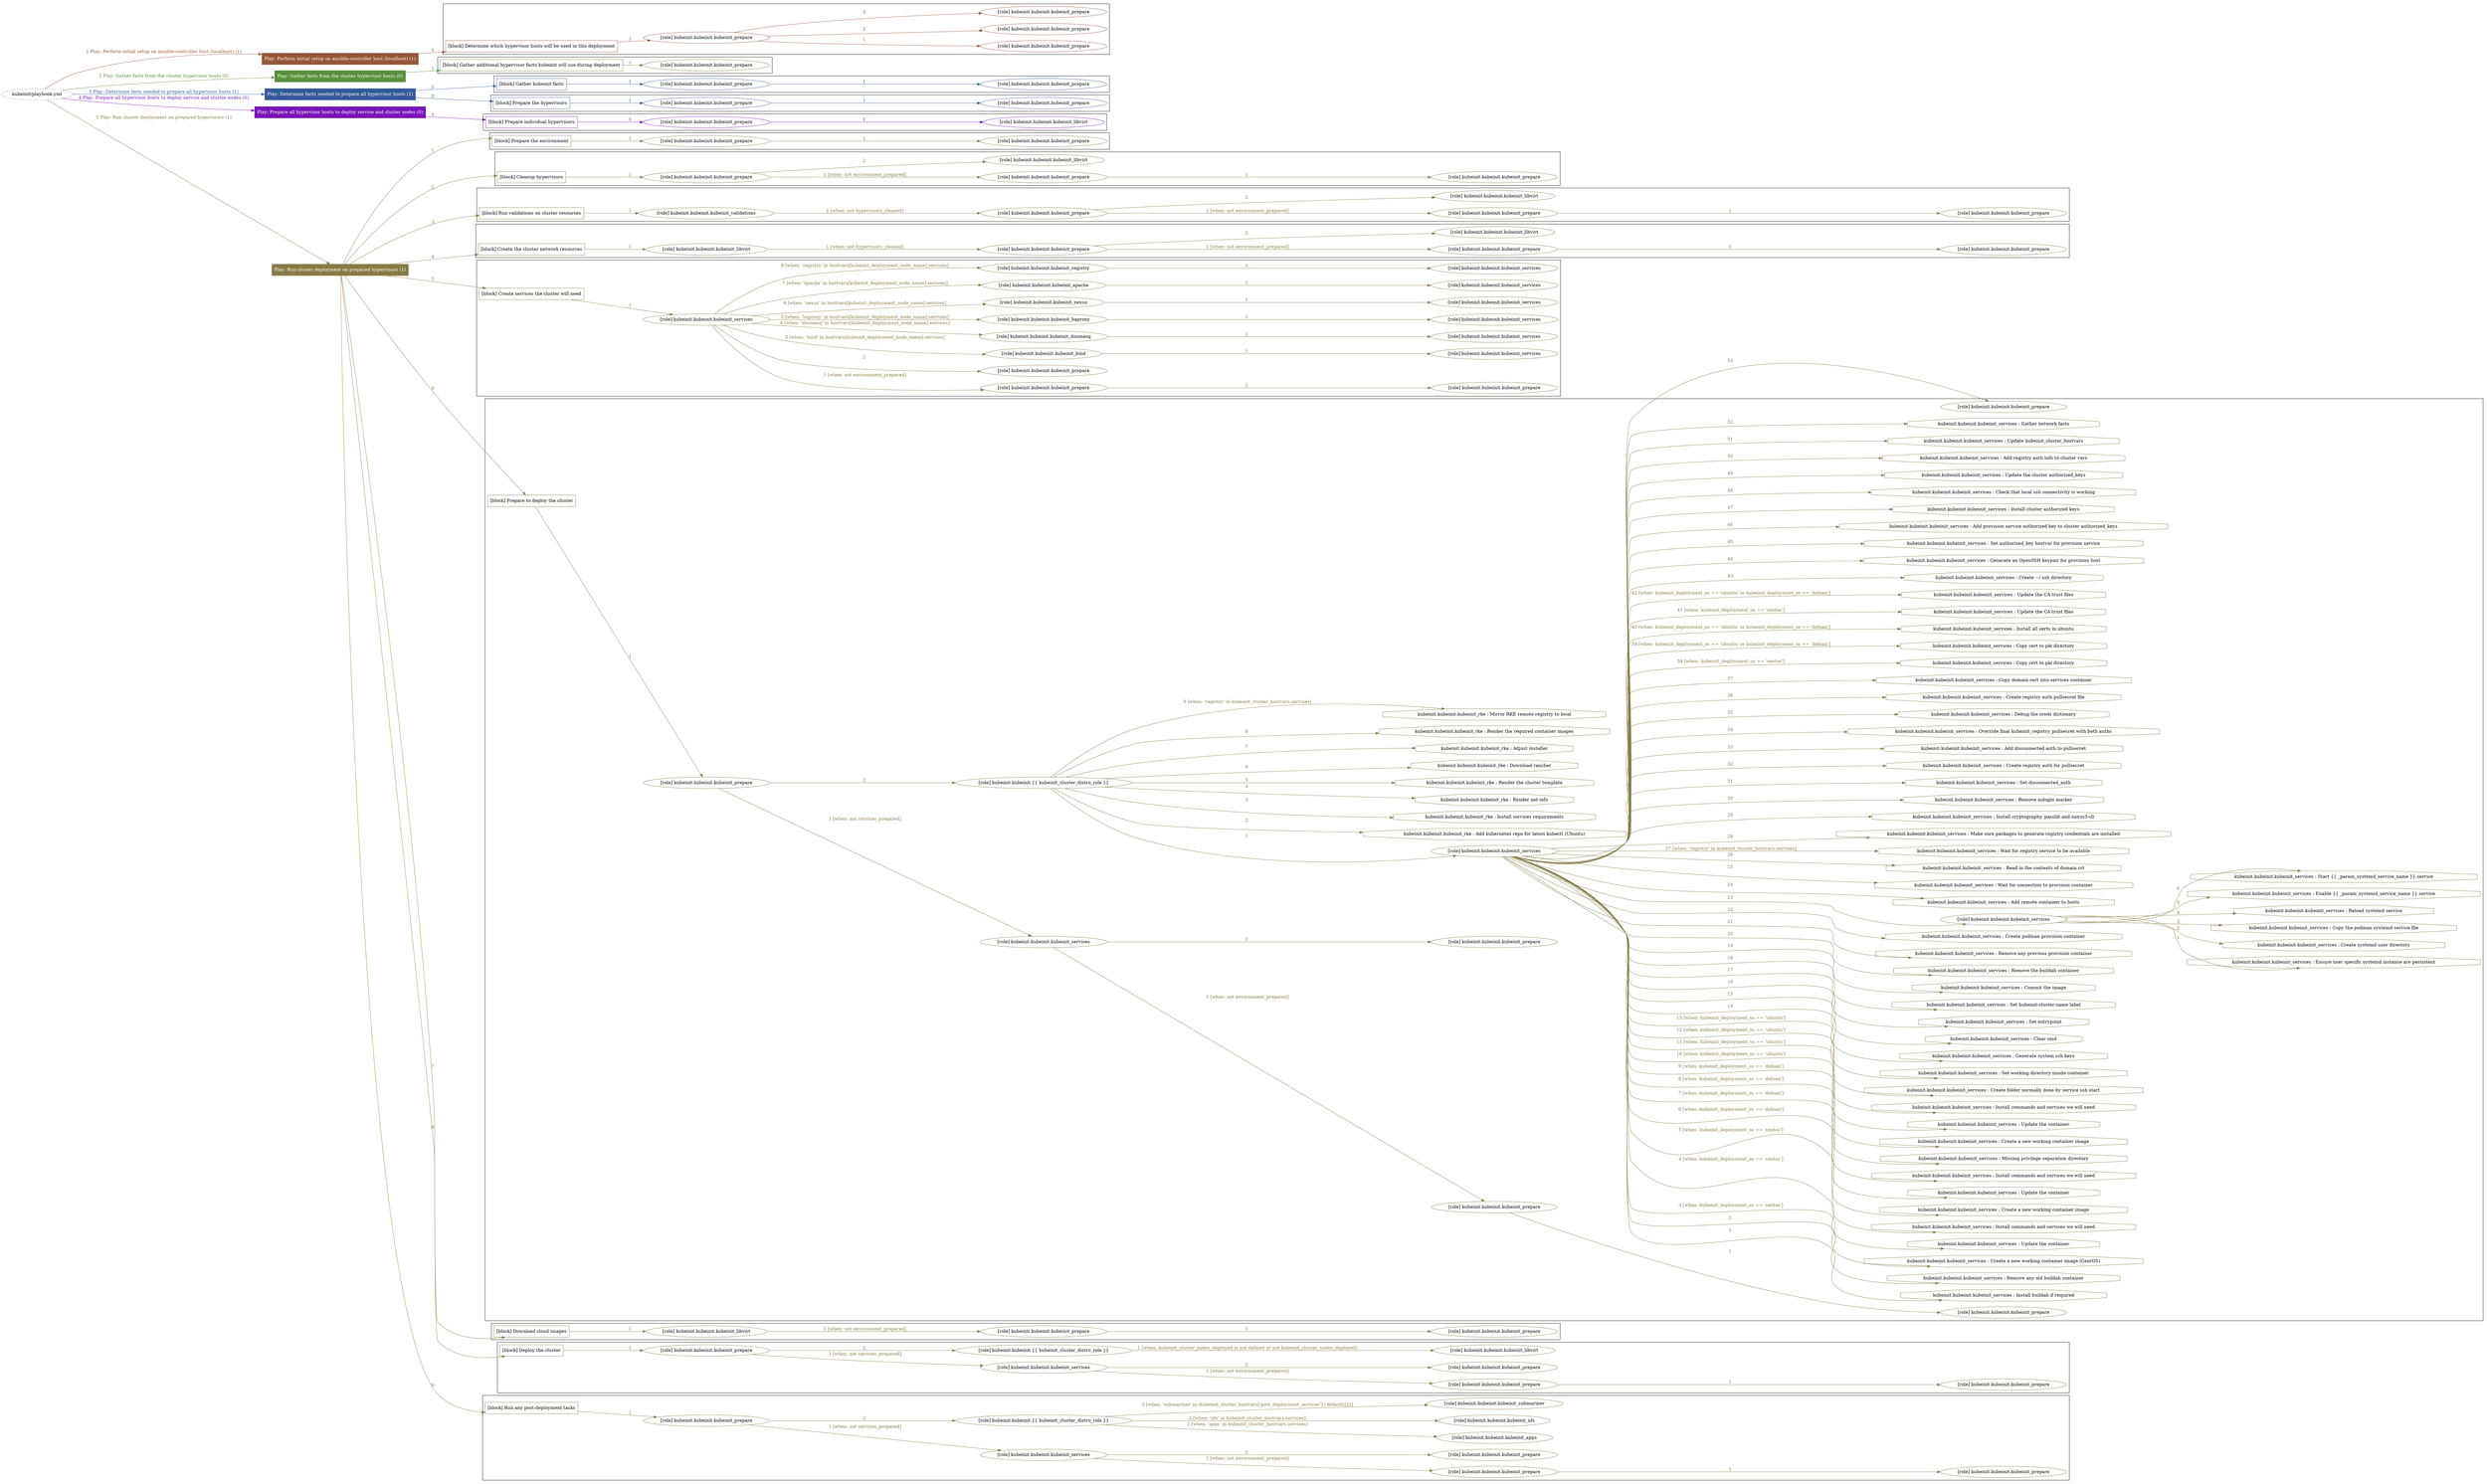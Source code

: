 digraph {
	graph [concentrate=true ordering=in rankdir=LR ratio=fill]
	edge [esep=5 sep=10]
	"kubeinit/playbook.yml" [URL="/home/runner/work/kubeinit/kubeinit/kubeinit/playbook.yml" id=playbook_167fad87 style=dotted]
	"kubeinit/playbook.yml" -> play_c00a1126 [label="1 Play: Perform initial setup on ansible-controller host (localhost) (1)" color="#955637" fontcolor="#955637" id=edge_playbook_167fad87_play_c00a1126 labeltooltip="1 Play: Perform initial setup on ansible-controller host (localhost) (1)" tooltip="1 Play: Perform initial setup on ansible-controller host (localhost) (1)"]
	subgraph "Play: Perform initial setup on ansible-controller host (localhost) (1)" {
		play_c00a1126 [label="Play: Perform initial setup on ansible-controller host (localhost) (1)" URL="/home/runner/work/kubeinit/kubeinit/kubeinit/playbook.yml" color="#955637" fontcolor="#ffffff" id=play_c00a1126 shape=box style=filled tooltip=localhost]
		play_c00a1126 -> block_e5752510 [label=1 color="#955637" fontcolor="#955637" id=edge_1_play_c00a1126_block_e5752510 labeltooltip=1 tooltip=1]
		subgraph cluster_block_e5752510 {
			block_e5752510 [label="[block] Determine which hypervisor hosts will be used in this deployment" URL="/home/runner/work/kubeinit/kubeinit/kubeinit/playbook.yml" color="#955637" id=block_e5752510 labeltooltip="Determine which hypervisor hosts will be used in this deployment" shape=box tooltip="Determine which hypervisor hosts will be used in this deployment"]
			block_e5752510 -> role_77a21532 [label="1 " color="#955637" fontcolor="#955637" id=edge_1_block_e5752510_role_77a21532 labeltooltip="1 " tooltip="1 "]
			subgraph "kubeinit.kubeinit.kubeinit_prepare" {
				role_77a21532 [label="[role] kubeinit.kubeinit.kubeinit_prepare" URL="/home/runner/work/kubeinit/kubeinit/kubeinit/playbook.yml" color="#955637" id=role_77a21532 tooltip="kubeinit.kubeinit.kubeinit_prepare"]
				role_77a21532 -> role_c4b17ffb [label="1 " color="#955637" fontcolor="#955637" id=edge_1_role_77a21532_role_c4b17ffb labeltooltip="1 " tooltip="1 "]
				subgraph "kubeinit.kubeinit.kubeinit_prepare" {
					role_c4b17ffb [label="[role] kubeinit.kubeinit.kubeinit_prepare" URL="/home/runner/.ansible/collections/ansible_collections/kubeinit/kubeinit/roles/kubeinit_prepare/tasks/build_hypervisors_group.yml" color="#955637" id=role_c4b17ffb tooltip="kubeinit.kubeinit.kubeinit_prepare"]
				}
				role_77a21532 -> role_9ffce382 [label="2 " color="#955637" fontcolor="#955637" id=edge_2_role_77a21532_role_9ffce382 labeltooltip="2 " tooltip="2 "]
				subgraph "kubeinit.kubeinit.kubeinit_prepare" {
					role_9ffce382 [label="[role] kubeinit.kubeinit.kubeinit_prepare" URL="/home/runner/.ansible/collections/ansible_collections/kubeinit/kubeinit/roles/kubeinit_prepare/tasks/build_hypervisors_group.yml" color="#955637" id=role_9ffce382 tooltip="kubeinit.kubeinit.kubeinit_prepare"]
				}
				role_77a21532 -> role_2ee5daec [label="3 " color="#955637" fontcolor="#955637" id=edge_3_role_77a21532_role_2ee5daec labeltooltip="3 " tooltip="3 "]
				subgraph "kubeinit.kubeinit.kubeinit_prepare" {
					role_2ee5daec [label="[role] kubeinit.kubeinit.kubeinit_prepare" URL="/home/runner/.ansible/collections/ansible_collections/kubeinit/kubeinit/roles/kubeinit_prepare/tasks/build_hypervisors_group.yml" color="#955637" id=role_2ee5daec tooltip="kubeinit.kubeinit.kubeinit_prepare"]
				}
			}
		}
	}
	"kubeinit/playbook.yml" -> play_f8ac183a [label="2 Play: Gather facts from the cluster hypervisor hosts (0)" color="#59903c" fontcolor="#59903c" id=edge_playbook_167fad87_play_f8ac183a labeltooltip="2 Play: Gather facts from the cluster hypervisor hosts (0)" tooltip="2 Play: Gather facts from the cluster hypervisor hosts (0)"]
	subgraph "Play: Gather facts from the cluster hypervisor hosts (0)" {
		play_f8ac183a [label="Play: Gather facts from the cluster hypervisor hosts (0)" URL="/home/runner/work/kubeinit/kubeinit/kubeinit/playbook.yml" color="#59903c" fontcolor="#ffffff" id=play_f8ac183a shape=box style=filled tooltip="Play: Gather facts from the cluster hypervisor hosts (0)"]
		play_f8ac183a -> block_fd378dfa [label=1 color="#59903c" fontcolor="#59903c" id=edge_1_play_f8ac183a_block_fd378dfa labeltooltip=1 tooltip=1]
		subgraph cluster_block_fd378dfa {
			block_fd378dfa [label="[block] Gather additional hypervisor facts kubeinit will use during deployment" URL="/home/runner/work/kubeinit/kubeinit/kubeinit/playbook.yml" color="#59903c" id=block_fd378dfa labeltooltip="Gather additional hypervisor facts kubeinit will use during deployment" shape=box tooltip="Gather additional hypervisor facts kubeinit will use during deployment"]
			block_fd378dfa -> role_c8070ae6 [label="1 " color="#59903c" fontcolor="#59903c" id=edge_1_block_fd378dfa_role_c8070ae6 labeltooltip="1 " tooltip="1 "]
			subgraph "kubeinit.kubeinit.kubeinit_prepare" {
				role_c8070ae6 [label="[role] kubeinit.kubeinit.kubeinit_prepare" URL="/home/runner/work/kubeinit/kubeinit/kubeinit/playbook.yml" color="#59903c" id=role_c8070ae6 tooltip="kubeinit.kubeinit.kubeinit_prepare"]
			}
		}
	}
	"kubeinit/playbook.yml" -> play_caad7d46 [label="3 Play: Determine facts needed to prepare all hypervisor hosts (1)" color="#345b98" fontcolor="#345b98" id=edge_playbook_167fad87_play_caad7d46 labeltooltip="3 Play: Determine facts needed to prepare all hypervisor hosts (1)" tooltip="3 Play: Determine facts needed to prepare all hypervisor hosts (1)"]
	subgraph "Play: Determine facts needed to prepare all hypervisor hosts (1)" {
		play_caad7d46 [label="Play: Determine facts needed to prepare all hypervisor hosts (1)" URL="/home/runner/work/kubeinit/kubeinit/kubeinit/playbook.yml" color="#345b98" fontcolor="#ffffff" id=play_caad7d46 shape=box style=filled tooltip=localhost]
		play_caad7d46 -> block_cbd56c6e [label=1 color="#345b98" fontcolor="#345b98" id=edge_1_play_caad7d46_block_cbd56c6e labeltooltip=1 tooltip=1]
		subgraph cluster_block_cbd56c6e {
			block_cbd56c6e [label="[block] Gather kubeinit facts" URL="/home/runner/work/kubeinit/kubeinit/kubeinit/playbook.yml" color="#345b98" id=block_cbd56c6e labeltooltip="Gather kubeinit facts" shape=box tooltip="Gather kubeinit facts"]
			block_cbd56c6e -> role_a19b68c1 [label="1 " color="#345b98" fontcolor="#345b98" id=edge_1_block_cbd56c6e_role_a19b68c1 labeltooltip="1 " tooltip="1 "]
			subgraph "kubeinit.kubeinit.kubeinit_prepare" {
				role_a19b68c1 [label="[role] kubeinit.kubeinit.kubeinit_prepare" URL="/home/runner/work/kubeinit/kubeinit/kubeinit/playbook.yml" color="#345b98" id=role_a19b68c1 tooltip="kubeinit.kubeinit.kubeinit_prepare"]
				role_a19b68c1 -> role_a66204a9 [label="1 " color="#345b98" fontcolor="#345b98" id=edge_1_role_a19b68c1_role_a66204a9 labeltooltip="1 " tooltip="1 "]
				subgraph "kubeinit.kubeinit.kubeinit_prepare" {
					role_a66204a9 [label="[role] kubeinit.kubeinit.kubeinit_prepare" URL="/home/runner/.ansible/collections/ansible_collections/kubeinit/kubeinit/roles/kubeinit_prepare/tasks/gather_kubeinit_facts.yml" color="#345b98" id=role_a66204a9 tooltip="kubeinit.kubeinit.kubeinit_prepare"]
				}
			}
		}
		play_caad7d46 -> block_5d9e0ff0 [label=2 color="#345b98" fontcolor="#345b98" id=edge_2_play_caad7d46_block_5d9e0ff0 labeltooltip=2 tooltip=2]
		subgraph cluster_block_5d9e0ff0 {
			block_5d9e0ff0 [label="[block] Prepare the hypervisors" URL="/home/runner/work/kubeinit/kubeinit/kubeinit/playbook.yml" color="#345b98" id=block_5d9e0ff0 labeltooltip="Prepare the hypervisors" shape=box tooltip="Prepare the hypervisors"]
			block_5d9e0ff0 -> role_229d7806 [label="1 " color="#345b98" fontcolor="#345b98" id=edge_1_block_5d9e0ff0_role_229d7806 labeltooltip="1 " tooltip="1 "]
			subgraph "kubeinit.kubeinit.kubeinit_prepare" {
				role_229d7806 [label="[role] kubeinit.kubeinit.kubeinit_prepare" URL="/home/runner/work/kubeinit/kubeinit/kubeinit/playbook.yml" color="#345b98" id=role_229d7806 tooltip="kubeinit.kubeinit.kubeinit_prepare"]
				role_229d7806 -> role_126ee4c2 [label="1 " color="#345b98" fontcolor="#345b98" id=edge_1_role_229d7806_role_126ee4c2 labeltooltip="1 " tooltip="1 "]
				subgraph "kubeinit.kubeinit.kubeinit_prepare" {
					role_126ee4c2 [label="[role] kubeinit.kubeinit.kubeinit_prepare" URL="/home/runner/.ansible/collections/ansible_collections/kubeinit/kubeinit/roles/kubeinit_prepare/tasks/gather_kubeinit_facts.yml" color="#345b98" id=role_126ee4c2 tooltip="kubeinit.kubeinit.kubeinit_prepare"]
				}
			}
		}
	}
	"kubeinit/playbook.yml" -> play_157a08e6 [label="4 Play: Prepare all hypervisor hosts to deploy service and cluster nodes (0)" color="#7a14b8" fontcolor="#7a14b8" id=edge_playbook_167fad87_play_157a08e6 labeltooltip="4 Play: Prepare all hypervisor hosts to deploy service and cluster nodes (0)" tooltip="4 Play: Prepare all hypervisor hosts to deploy service and cluster nodes (0)"]
	subgraph "Play: Prepare all hypervisor hosts to deploy service and cluster nodes (0)" {
		play_157a08e6 [label="Play: Prepare all hypervisor hosts to deploy service and cluster nodes (0)" URL="/home/runner/work/kubeinit/kubeinit/kubeinit/playbook.yml" color="#7a14b8" fontcolor="#ffffff" id=play_157a08e6 shape=box style=filled tooltip="Play: Prepare all hypervisor hosts to deploy service and cluster nodes (0)"]
		play_157a08e6 -> block_682e3169 [label=1 color="#7a14b8" fontcolor="#7a14b8" id=edge_1_play_157a08e6_block_682e3169 labeltooltip=1 tooltip=1]
		subgraph cluster_block_682e3169 {
			block_682e3169 [label="[block] Prepare individual hypervisors" URL="/home/runner/work/kubeinit/kubeinit/kubeinit/playbook.yml" color="#7a14b8" id=block_682e3169 labeltooltip="Prepare individual hypervisors" shape=box tooltip="Prepare individual hypervisors"]
			block_682e3169 -> role_69f59323 [label="1 " color="#7a14b8" fontcolor="#7a14b8" id=edge_1_block_682e3169_role_69f59323 labeltooltip="1 " tooltip="1 "]
			subgraph "kubeinit.kubeinit.kubeinit_prepare" {
				role_69f59323 [label="[role] kubeinit.kubeinit.kubeinit_prepare" URL="/home/runner/work/kubeinit/kubeinit/kubeinit/playbook.yml" color="#7a14b8" id=role_69f59323 tooltip="kubeinit.kubeinit.kubeinit_prepare"]
				role_69f59323 -> role_2a675e00 [label="1 " color="#7a14b8" fontcolor="#7a14b8" id=edge_1_role_69f59323_role_2a675e00 labeltooltip="1 " tooltip="1 "]
				subgraph "kubeinit.kubeinit.kubeinit_libvirt" {
					role_2a675e00 [label="[role] kubeinit.kubeinit.kubeinit_libvirt" URL="/home/runner/.ansible/collections/ansible_collections/kubeinit/kubeinit/roles/kubeinit_prepare/tasks/prepare_hypervisor.yml" color="#7a14b8" id=role_2a675e00 tooltip="kubeinit.kubeinit.kubeinit_libvirt"]
				}
			}
		}
	}
	"kubeinit/playbook.yml" -> play_e6d37a20 [label="5 Play: Run cluster deployment on prepared hypervisors (1)" color="#877b45" fontcolor="#877b45" id=edge_playbook_167fad87_play_e6d37a20 labeltooltip="5 Play: Run cluster deployment on prepared hypervisors (1)" tooltip="5 Play: Run cluster deployment on prepared hypervisors (1)"]
	subgraph "Play: Run cluster deployment on prepared hypervisors (1)" {
		play_e6d37a20 [label="Play: Run cluster deployment on prepared hypervisors (1)" URL="/home/runner/work/kubeinit/kubeinit/kubeinit/playbook.yml" color="#877b45" fontcolor="#ffffff" id=play_e6d37a20 shape=box style=filled tooltip=localhost]
		play_e6d37a20 -> block_aa1369d7 [label=1 color="#877b45" fontcolor="#877b45" id=edge_1_play_e6d37a20_block_aa1369d7 labeltooltip=1 tooltip=1]
		subgraph cluster_block_aa1369d7 {
			block_aa1369d7 [label="[block] Prepare the environment" URL="/home/runner/work/kubeinit/kubeinit/kubeinit/playbook.yml" color="#877b45" id=block_aa1369d7 labeltooltip="Prepare the environment" shape=box tooltip="Prepare the environment"]
			block_aa1369d7 -> role_f09744ce [label="1 " color="#877b45" fontcolor="#877b45" id=edge_1_block_aa1369d7_role_f09744ce labeltooltip="1 " tooltip="1 "]
			subgraph "kubeinit.kubeinit.kubeinit_prepare" {
				role_f09744ce [label="[role] kubeinit.kubeinit.kubeinit_prepare" URL="/home/runner/work/kubeinit/kubeinit/kubeinit/playbook.yml" color="#877b45" id=role_f09744ce tooltip="kubeinit.kubeinit.kubeinit_prepare"]
				role_f09744ce -> role_5a7efd2e [label="1 " color="#877b45" fontcolor="#877b45" id=edge_1_role_f09744ce_role_5a7efd2e labeltooltip="1 " tooltip="1 "]
				subgraph "kubeinit.kubeinit.kubeinit_prepare" {
					role_5a7efd2e [label="[role] kubeinit.kubeinit.kubeinit_prepare" URL="/home/runner/.ansible/collections/ansible_collections/kubeinit/kubeinit/roles/kubeinit_prepare/tasks/gather_kubeinit_facts.yml" color="#877b45" id=role_5a7efd2e tooltip="kubeinit.kubeinit.kubeinit_prepare"]
				}
			}
		}
		play_e6d37a20 -> block_866a88f8 [label=2 color="#877b45" fontcolor="#877b45" id=edge_2_play_e6d37a20_block_866a88f8 labeltooltip=2 tooltip=2]
		subgraph cluster_block_866a88f8 {
			block_866a88f8 [label="[block] Cleanup hypervisors" URL="/home/runner/work/kubeinit/kubeinit/kubeinit/playbook.yml" color="#877b45" id=block_866a88f8 labeltooltip="Cleanup hypervisors" shape=box tooltip="Cleanup hypervisors"]
			block_866a88f8 -> role_cc5b7028 [label="1 " color="#877b45" fontcolor="#877b45" id=edge_1_block_866a88f8_role_cc5b7028 labeltooltip="1 " tooltip="1 "]
			subgraph "kubeinit.kubeinit.kubeinit_prepare" {
				role_cc5b7028 [label="[role] kubeinit.kubeinit.kubeinit_prepare" URL="/home/runner/work/kubeinit/kubeinit/kubeinit/playbook.yml" color="#877b45" id=role_cc5b7028 tooltip="kubeinit.kubeinit.kubeinit_prepare"]
				role_cc5b7028 -> role_2a32e2a4 [label="1 [when: not environment_prepared]" color="#877b45" fontcolor="#877b45" id=edge_1_role_cc5b7028_role_2a32e2a4 labeltooltip="1 [when: not environment_prepared]" tooltip="1 [when: not environment_prepared]"]
				subgraph "kubeinit.kubeinit.kubeinit_prepare" {
					role_2a32e2a4 [label="[role] kubeinit.kubeinit.kubeinit_prepare" URL="/home/runner/.ansible/collections/ansible_collections/kubeinit/kubeinit/roles/kubeinit_prepare/tasks/cleanup_hypervisors.yml" color="#877b45" id=role_2a32e2a4 tooltip="kubeinit.kubeinit.kubeinit_prepare"]
					role_2a32e2a4 -> role_1cd16ff3 [label="1 " color="#877b45" fontcolor="#877b45" id=edge_1_role_2a32e2a4_role_1cd16ff3 labeltooltip="1 " tooltip="1 "]
					subgraph "kubeinit.kubeinit.kubeinit_prepare" {
						role_1cd16ff3 [label="[role] kubeinit.kubeinit.kubeinit_prepare" URL="/home/runner/.ansible/collections/ansible_collections/kubeinit/kubeinit/roles/kubeinit_prepare/tasks/gather_kubeinit_facts.yml" color="#877b45" id=role_1cd16ff3 tooltip="kubeinit.kubeinit.kubeinit_prepare"]
					}
				}
				role_cc5b7028 -> role_1ef4037f [label="2 " color="#877b45" fontcolor="#877b45" id=edge_2_role_cc5b7028_role_1ef4037f labeltooltip="2 " tooltip="2 "]
				subgraph "kubeinit.kubeinit.kubeinit_libvirt" {
					role_1ef4037f [label="[role] kubeinit.kubeinit.kubeinit_libvirt" URL="/home/runner/.ansible/collections/ansible_collections/kubeinit/kubeinit/roles/kubeinit_prepare/tasks/cleanup_hypervisors.yml" color="#877b45" id=role_1ef4037f tooltip="kubeinit.kubeinit.kubeinit_libvirt"]
				}
			}
		}
		play_e6d37a20 -> block_cd0742e9 [label=3 color="#877b45" fontcolor="#877b45" id=edge_3_play_e6d37a20_block_cd0742e9 labeltooltip=3 tooltip=3]
		subgraph cluster_block_cd0742e9 {
			block_cd0742e9 [label="[block] Run validations on cluster resources" URL="/home/runner/work/kubeinit/kubeinit/kubeinit/playbook.yml" color="#877b45" id=block_cd0742e9 labeltooltip="Run validations on cluster resources" shape=box tooltip="Run validations on cluster resources"]
			block_cd0742e9 -> role_67e6875f [label="1 " color="#877b45" fontcolor="#877b45" id=edge_1_block_cd0742e9_role_67e6875f labeltooltip="1 " tooltip="1 "]
			subgraph "kubeinit.kubeinit.kubeinit_validations" {
				role_67e6875f [label="[role] kubeinit.kubeinit.kubeinit_validations" URL="/home/runner/work/kubeinit/kubeinit/kubeinit/playbook.yml" color="#877b45" id=role_67e6875f tooltip="kubeinit.kubeinit.kubeinit_validations"]
				role_67e6875f -> role_1d10340b [label="1 [when: not hypervisors_cleaned]" color="#877b45" fontcolor="#877b45" id=edge_1_role_67e6875f_role_1d10340b labeltooltip="1 [when: not hypervisors_cleaned]" tooltip="1 [when: not hypervisors_cleaned]"]
				subgraph "kubeinit.kubeinit.kubeinit_prepare" {
					role_1d10340b [label="[role] kubeinit.kubeinit.kubeinit_prepare" URL="/home/runner/.ansible/collections/ansible_collections/kubeinit/kubeinit/roles/kubeinit_validations/tasks/main.yml" color="#877b45" id=role_1d10340b tooltip="kubeinit.kubeinit.kubeinit_prepare"]
					role_1d10340b -> role_a8e04941 [label="1 [when: not environment_prepared]" color="#877b45" fontcolor="#877b45" id=edge_1_role_1d10340b_role_a8e04941 labeltooltip="1 [when: not environment_prepared]" tooltip="1 [when: not environment_prepared]"]
					subgraph "kubeinit.kubeinit.kubeinit_prepare" {
						role_a8e04941 [label="[role] kubeinit.kubeinit.kubeinit_prepare" URL="/home/runner/.ansible/collections/ansible_collections/kubeinit/kubeinit/roles/kubeinit_prepare/tasks/cleanup_hypervisors.yml" color="#877b45" id=role_a8e04941 tooltip="kubeinit.kubeinit.kubeinit_prepare"]
						role_a8e04941 -> role_8788b2a6 [label="1 " color="#877b45" fontcolor="#877b45" id=edge_1_role_a8e04941_role_8788b2a6 labeltooltip="1 " tooltip="1 "]
						subgraph "kubeinit.kubeinit.kubeinit_prepare" {
							role_8788b2a6 [label="[role] kubeinit.kubeinit.kubeinit_prepare" URL="/home/runner/.ansible/collections/ansible_collections/kubeinit/kubeinit/roles/kubeinit_prepare/tasks/gather_kubeinit_facts.yml" color="#877b45" id=role_8788b2a6 tooltip="kubeinit.kubeinit.kubeinit_prepare"]
						}
					}
					role_1d10340b -> role_92e0d969 [label="2 " color="#877b45" fontcolor="#877b45" id=edge_2_role_1d10340b_role_92e0d969 labeltooltip="2 " tooltip="2 "]
					subgraph "kubeinit.kubeinit.kubeinit_libvirt" {
						role_92e0d969 [label="[role] kubeinit.kubeinit.kubeinit_libvirt" URL="/home/runner/.ansible/collections/ansible_collections/kubeinit/kubeinit/roles/kubeinit_prepare/tasks/cleanup_hypervisors.yml" color="#877b45" id=role_92e0d969 tooltip="kubeinit.kubeinit.kubeinit_libvirt"]
					}
				}
			}
		}
		play_e6d37a20 -> block_18b2195c [label=4 color="#877b45" fontcolor="#877b45" id=edge_4_play_e6d37a20_block_18b2195c labeltooltip=4 tooltip=4]
		subgraph cluster_block_18b2195c {
			block_18b2195c [label="[block] Create the cluster network resources" URL="/home/runner/work/kubeinit/kubeinit/kubeinit/playbook.yml" color="#877b45" id=block_18b2195c labeltooltip="Create the cluster network resources" shape=box tooltip="Create the cluster network resources"]
			block_18b2195c -> role_eda06f89 [label="1 " color="#877b45" fontcolor="#877b45" id=edge_1_block_18b2195c_role_eda06f89 labeltooltip="1 " tooltip="1 "]
			subgraph "kubeinit.kubeinit.kubeinit_libvirt" {
				role_eda06f89 [label="[role] kubeinit.kubeinit.kubeinit_libvirt" URL="/home/runner/work/kubeinit/kubeinit/kubeinit/playbook.yml" color="#877b45" id=role_eda06f89 tooltip="kubeinit.kubeinit.kubeinit_libvirt"]
				role_eda06f89 -> role_4e750e84 [label="1 [when: not hypervisors_cleaned]" color="#877b45" fontcolor="#877b45" id=edge_1_role_eda06f89_role_4e750e84 labeltooltip="1 [when: not hypervisors_cleaned]" tooltip="1 [when: not hypervisors_cleaned]"]
				subgraph "kubeinit.kubeinit.kubeinit_prepare" {
					role_4e750e84 [label="[role] kubeinit.kubeinit.kubeinit_prepare" URL="/home/runner/.ansible/collections/ansible_collections/kubeinit/kubeinit/roles/kubeinit_libvirt/tasks/create_network.yml" color="#877b45" id=role_4e750e84 tooltip="kubeinit.kubeinit.kubeinit_prepare"]
					role_4e750e84 -> role_c7ea6175 [label="1 [when: not environment_prepared]" color="#877b45" fontcolor="#877b45" id=edge_1_role_4e750e84_role_c7ea6175 labeltooltip="1 [when: not environment_prepared]" tooltip="1 [when: not environment_prepared]"]
					subgraph "kubeinit.kubeinit.kubeinit_prepare" {
						role_c7ea6175 [label="[role] kubeinit.kubeinit.kubeinit_prepare" URL="/home/runner/.ansible/collections/ansible_collections/kubeinit/kubeinit/roles/kubeinit_prepare/tasks/cleanup_hypervisors.yml" color="#877b45" id=role_c7ea6175 tooltip="kubeinit.kubeinit.kubeinit_prepare"]
						role_c7ea6175 -> role_0f05ce09 [label="1 " color="#877b45" fontcolor="#877b45" id=edge_1_role_c7ea6175_role_0f05ce09 labeltooltip="1 " tooltip="1 "]
						subgraph "kubeinit.kubeinit.kubeinit_prepare" {
							role_0f05ce09 [label="[role] kubeinit.kubeinit.kubeinit_prepare" URL="/home/runner/.ansible/collections/ansible_collections/kubeinit/kubeinit/roles/kubeinit_prepare/tasks/gather_kubeinit_facts.yml" color="#877b45" id=role_0f05ce09 tooltip="kubeinit.kubeinit.kubeinit_prepare"]
						}
					}
					role_4e750e84 -> role_15f21d27 [label="2 " color="#877b45" fontcolor="#877b45" id=edge_2_role_4e750e84_role_15f21d27 labeltooltip="2 " tooltip="2 "]
					subgraph "kubeinit.kubeinit.kubeinit_libvirt" {
						role_15f21d27 [label="[role] kubeinit.kubeinit.kubeinit_libvirt" URL="/home/runner/.ansible/collections/ansible_collections/kubeinit/kubeinit/roles/kubeinit_prepare/tasks/cleanup_hypervisors.yml" color="#877b45" id=role_15f21d27 tooltip="kubeinit.kubeinit.kubeinit_libvirt"]
					}
				}
			}
		}
		play_e6d37a20 -> block_84a4c20f [label=5 color="#877b45" fontcolor="#877b45" id=edge_5_play_e6d37a20_block_84a4c20f labeltooltip=5 tooltip=5]
		subgraph cluster_block_84a4c20f {
			block_84a4c20f [label="[block] Create services the cluster will need" URL="/home/runner/work/kubeinit/kubeinit/kubeinit/playbook.yml" color="#877b45" id=block_84a4c20f labeltooltip="Create services the cluster will need" shape=box tooltip="Create services the cluster will need"]
			block_84a4c20f -> role_645da05e [label="1 " color="#877b45" fontcolor="#877b45" id=edge_1_block_84a4c20f_role_645da05e labeltooltip="1 " tooltip="1 "]
			subgraph "kubeinit.kubeinit.kubeinit_services" {
				role_645da05e [label="[role] kubeinit.kubeinit.kubeinit_services" URL="/home/runner/work/kubeinit/kubeinit/kubeinit/playbook.yml" color="#877b45" id=role_645da05e tooltip="kubeinit.kubeinit.kubeinit_services"]
				role_645da05e -> role_ead14d16 [label="1 [when: not environment_prepared]" color="#877b45" fontcolor="#877b45" id=edge_1_role_645da05e_role_ead14d16 labeltooltip="1 [when: not environment_prepared]" tooltip="1 [when: not environment_prepared]"]
				subgraph "kubeinit.kubeinit.kubeinit_prepare" {
					role_ead14d16 [label="[role] kubeinit.kubeinit.kubeinit_prepare" URL="/home/runner/.ansible/collections/ansible_collections/kubeinit/kubeinit/roles/kubeinit_services/tasks/main.yml" color="#877b45" id=role_ead14d16 tooltip="kubeinit.kubeinit.kubeinit_prepare"]
					role_ead14d16 -> role_a25026b0 [label="1 " color="#877b45" fontcolor="#877b45" id=edge_1_role_ead14d16_role_a25026b0 labeltooltip="1 " tooltip="1 "]
					subgraph "kubeinit.kubeinit.kubeinit_prepare" {
						role_a25026b0 [label="[role] kubeinit.kubeinit.kubeinit_prepare" URL="/home/runner/.ansible/collections/ansible_collections/kubeinit/kubeinit/roles/kubeinit_prepare/tasks/gather_kubeinit_facts.yml" color="#877b45" id=role_a25026b0 tooltip="kubeinit.kubeinit.kubeinit_prepare"]
					}
				}
				role_645da05e -> role_70b5d89d [label="2 " color="#877b45" fontcolor="#877b45" id=edge_2_role_645da05e_role_70b5d89d labeltooltip="2 " tooltip="2 "]
				subgraph "kubeinit.kubeinit.kubeinit_prepare" {
					role_70b5d89d [label="[role] kubeinit.kubeinit.kubeinit_prepare" URL="/home/runner/.ansible/collections/ansible_collections/kubeinit/kubeinit/roles/kubeinit_services/tasks/00_create_service_pod.yml" color="#877b45" id=role_70b5d89d tooltip="kubeinit.kubeinit.kubeinit_prepare"]
				}
				role_645da05e -> role_c6f78478 [label="3 [when: 'bind' in hostvars[kubeinit_deployment_node_name].services]" color="#877b45" fontcolor="#877b45" id=edge_3_role_645da05e_role_c6f78478 labeltooltip="3 [when: 'bind' in hostvars[kubeinit_deployment_node_name].services]" tooltip="3 [when: 'bind' in hostvars[kubeinit_deployment_node_name].services]"]
				subgraph "kubeinit.kubeinit.kubeinit_bind" {
					role_c6f78478 [label="[role] kubeinit.kubeinit.kubeinit_bind" URL="/home/runner/.ansible/collections/ansible_collections/kubeinit/kubeinit/roles/kubeinit_services/tasks/start_services_containers.yml" color="#877b45" id=role_c6f78478 tooltip="kubeinit.kubeinit.kubeinit_bind"]
					role_c6f78478 -> role_b0880edd [label="1 " color="#877b45" fontcolor="#877b45" id=edge_1_role_c6f78478_role_b0880edd labeltooltip="1 " tooltip="1 "]
					subgraph "kubeinit.kubeinit.kubeinit_services" {
						role_b0880edd [label="[role] kubeinit.kubeinit.kubeinit_services" URL="/home/runner/.ansible/collections/ansible_collections/kubeinit/kubeinit/roles/kubeinit_bind/tasks/main.yml" color="#877b45" id=role_b0880edd tooltip="kubeinit.kubeinit.kubeinit_services"]
					}
				}
				role_645da05e -> role_6787b009 [label="4 [when: 'dnsmasq' in hostvars[kubeinit_deployment_node_name].services]" color="#877b45" fontcolor="#877b45" id=edge_4_role_645da05e_role_6787b009 labeltooltip="4 [when: 'dnsmasq' in hostvars[kubeinit_deployment_node_name].services]" tooltip="4 [when: 'dnsmasq' in hostvars[kubeinit_deployment_node_name].services]"]
				subgraph "kubeinit.kubeinit.kubeinit_dnsmasq" {
					role_6787b009 [label="[role] kubeinit.kubeinit.kubeinit_dnsmasq" URL="/home/runner/.ansible/collections/ansible_collections/kubeinit/kubeinit/roles/kubeinit_services/tasks/start_services_containers.yml" color="#877b45" id=role_6787b009 tooltip="kubeinit.kubeinit.kubeinit_dnsmasq"]
					role_6787b009 -> role_5016384a [label="1 " color="#877b45" fontcolor="#877b45" id=edge_1_role_6787b009_role_5016384a labeltooltip="1 " tooltip="1 "]
					subgraph "kubeinit.kubeinit.kubeinit_services" {
						role_5016384a [label="[role] kubeinit.kubeinit.kubeinit_services" URL="/home/runner/.ansible/collections/ansible_collections/kubeinit/kubeinit/roles/kubeinit_dnsmasq/tasks/main.yml" color="#877b45" id=role_5016384a tooltip="kubeinit.kubeinit.kubeinit_services"]
					}
				}
				role_645da05e -> role_f0da99db [label="5 [when: 'haproxy' in hostvars[kubeinit_deployment_node_name].services]" color="#877b45" fontcolor="#877b45" id=edge_5_role_645da05e_role_f0da99db labeltooltip="5 [when: 'haproxy' in hostvars[kubeinit_deployment_node_name].services]" tooltip="5 [when: 'haproxy' in hostvars[kubeinit_deployment_node_name].services]"]
				subgraph "kubeinit.kubeinit.kubeinit_haproxy" {
					role_f0da99db [label="[role] kubeinit.kubeinit.kubeinit_haproxy" URL="/home/runner/.ansible/collections/ansible_collections/kubeinit/kubeinit/roles/kubeinit_services/tasks/start_services_containers.yml" color="#877b45" id=role_f0da99db tooltip="kubeinit.kubeinit.kubeinit_haproxy"]
					role_f0da99db -> role_5ffe0468 [label="1 " color="#877b45" fontcolor="#877b45" id=edge_1_role_f0da99db_role_5ffe0468 labeltooltip="1 " tooltip="1 "]
					subgraph "kubeinit.kubeinit.kubeinit_services" {
						role_5ffe0468 [label="[role] kubeinit.kubeinit.kubeinit_services" URL="/home/runner/.ansible/collections/ansible_collections/kubeinit/kubeinit/roles/kubeinit_haproxy/tasks/main.yml" color="#877b45" id=role_5ffe0468 tooltip="kubeinit.kubeinit.kubeinit_services"]
					}
				}
				role_645da05e -> role_9b6f11d1 [label="6 [when: 'nexus' in hostvars[kubeinit_deployment_node_name].services]" color="#877b45" fontcolor="#877b45" id=edge_6_role_645da05e_role_9b6f11d1 labeltooltip="6 [when: 'nexus' in hostvars[kubeinit_deployment_node_name].services]" tooltip="6 [when: 'nexus' in hostvars[kubeinit_deployment_node_name].services]"]
				subgraph "kubeinit.kubeinit.kubeinit_nexus" {
					role_9b6f11d1 [label="[role] kubeinit.kubeinit.kubeinit_nexus" URL="/home/runner/.ansible/collections/ansible_collections/kubeinit/kubeinit/roles/kubeinit_services/tasks/start_services_containers.yml" color="#877b45" id=role_9b6f11d1 tooltip="kubeinit.kubeinit.kubeinit_nexus"]
					role_9b6f11d1 -> role_fd6f5ae9 [label="1 " color="#877b45" fontcolor="#877b45" id=edge_1_role_9b6f11d1_role_fd6f5ae9 labeltooltip="1 " tooltip="1 "]
					subgraph "kubeinit.kubeinit.kubeinit_services" {
						role_fd6f5ae9 [label="[role] kubeinit.kubeinit.kubeinit_services" URL="/home/runner/.ansible/collections/ansible_collections/kubeinit/kubeinit/roles/kubeinit_nexus/tasks/main.yml" color="#877b45" id=role_fd6f5ae9 tooltip="kubeinit.kubeinit.kubeinit_services"]
					}
				}
				role_645da05e -> role_3b3431db [label="7 [when: 'apache' in hostvars[kubeinit_deployment_node_name].services]" color="#877b45" fontcolor="#877b45" id=edge_7_role_645da05e_role_3b3431db labeltooltip="7 [when: 'apache' in hostvars[kubeinit_deployment_node_name].services]" tooltip="7 [when: 'apache' in hostvars[kubeinit_deployment_node_name].services]"]
				subgraph "kubeinit.kubeinit.kubeinit_apache" {
					role_3b3431db [label="[role] kubeinit.kubeinit.kubeinit_apache" URL="/home/runner/.ansible/collections/ansible_collections/kubeinit/kubeinit/roles/kubeinit_services/tasks/start_services_containers.yml" color="#877b45" id=role_3b3431db tooltip="kubeinit.kubeinit.kubeinit_apache"]
					role_3b3431db -> role_0a844f7b [label="1 " color="#877b45" fontcolor="#877b45" id=edge_1_role_3b3431db_role_0a844f7b labeltooltip="1 " tooltip="1 "]
					subgraph "kubeinit.kubeinit.kubeinit_services" {
						role_0a844f7b [label="[role] kubeinit.kubeinit.kubeinit_services" URL="/home/runner/.ansible/collections/ansible_collections/kubeinit/kubeinit/roles/kubeinit_apache/tasks/main.yml" color="#877b45" id=role_0a844f7b tooltip="kubeinit.kubeinit.kubeinit_services"]
					}
				}
				role_645da05e -> role_8f884575 [label="8 [when: 'registry' in hostvars[kubeinit_deployment_node_name].services]" color="#877b45" fontcolor="#877b45" id=edge_8_role_645da05e_role_8f884575 labeltooltip="8 [when: 'registry' in hostvars[kubeinit_deployment_node_name].services]" tooltip="8 [when: 'registry' in hostvars[kubeinit_deployment_node_name].services]"]
				subgraph "kubeinit.kubeinit.kubeinit_registry" {
					role_8f884575 [label="[role] kubeinit.kubeinit.kubeinit_registry" URL="/home/runner/.ansible/collections/ansible_collections/kubeinit/kubeinit/roles/kubeinit_services/tasks/start_services_containers.yml" color="#877b45" id=role_8f884575 tooltip="kubeinit.kubeinit.kubeinit_registry"]
					role_8f884575 -> role_571d106a [label="1 " color="#877b45" fontcolor="#877b45" id=edge_1_role_8f884575_role_571d106a labeltooltip="1 " tooltip="1 "]
					subgraph "kubeinit.kubeinit.kubeinit_services" {
						role_571d106a [label="[role] kubeinit.kubeinit.kubeinit_services" URL="/home/runner/.ansible/collections/ansible_collections/kubeinit/kubeinit/roles/kubeinit_registry/tasks/main.yml" color="#877b45" id=role_571d106a tooltip="kubeinit.kubeinit.kubeinit_services"]
					}
				}
			}
		}
		play_e6d37a20 -> block_0e54896d [label=6 color="#877b45" fontcolor="#877b45" id=edge_6_play_e6d37a20_block_0e54896d labeltooltip=6 tooltip=6]
		subgraph cluster_block_0e54896d {
			block_0e54896d [label="[block] Prepare to deploy the cluster" URL="/home/runner/work/kubeinit/kubeinit/kubeinit/playbook.yml" color="#877b45" id=block_0e54896d labeltooltip="Prepare to deploy the cluster" shape=box tooltip="Prepare to deploy the cluster"]
			block_0e54896d -> role_e421338f [label="1 " color="#877b45" fontcolor="#877b45" id=edge_1_block_0e54896d_role_e421338f labeltooltip="1 " tooltip="1 "]
			subgraph "kubeinit.kubeinit.kubeinit_prepare" {
				role_e421338f [label="[role] kubeinit.kubeinit.kubeinit_prepare" URL="/home/runner/work/kubeinit/kubeinit/kubeinit/playbook.yml" color="#877b45" id=role_e421338f tooltip="kubeinit.kubeinit.kubeinit_prepare"]
				role_e421338f -> role_c676df09 [label="1 [when: not services_prepared]" color="#877b45" fontcolor="#877b45" id=edge_1_role_e421338f_role_c676df09 labeltooltip="1 [when: not services_prepared]" tooltip="1 [when: not services_prepared]"]
				subgraph "kubeinit.kubeinit.kubeinit_services" {
					role_c676df09 [label="[role] kubeinit.kubeinit.kubeinit_services" URL="/home/runner/.ansible/collections/ansible_collections/kubeinit/kubeinit/roles/kubeinit_prepare/tasks/prepare_cluster.yml" color="#877b45" id=role_c676df09 tooltip="kubeinit.kubeinit.kubeinit_services"]
					role_c676df09 -> role_5e54ade6 [label="1 [when: not environment_prepared]" color="#877b45" fontcolor="#877b45" id=edge_1_role_c676df09_role_5e54ade6 labeltooltip="1 [when: not environment_prepared]" tooltip="1 [when: not environment_prepared]"]
					subgraph "kubeinit.kubeinit.kubeinit_prepare" {
						role_5e54ade6 [label="[role] kubeinit.kubeinit.kubeinit_prepare" URL="/home/runner/.ansible/collections/ansible_collections/kubeinit/kubeinit/roles/kubeinit_services/tasks/prepare_services.yml" color="#877b45" id=role_5e54ade6 tooltip="kubeinit.kubeinit.kubeinit_prepare"]
						role_5e54ade6 -> role_a6b13c36 [label="1 " color="#877b45" fontcolor="#877b45" id=edge_1_role_5e54ade6_role_a6b13c36 labeltooltip="1 " tooltip="1 "]
						subgraph "kubeinit.kubeinit.kubeinit_prepare" {
							role_a6b13c36 [label="[role] kubeinit.kubeinit.kubeinit_prepare" URL="/home/runner/.ansible/collections/ansible_collections/kubeinit/kubeinit/roles/kubeinit_prepare/tasks/gather_kubeinit_facts.yml" color="#877b45" id=role_a6b13c36 tooltip="kubeinit.kubeinit.kubeinit_prepare"]
						}
					}
					role_c676df09 -> role_09405ee4 [label="2 " color="#877b45" fontcolor="#877b45" id=edge_2_role_c676df09_role_09405ee4 labeltooltip="2 " tooltip="2 "]
					subgraph "kubeinit.kubeinit.kubeinit_prepare" {
						role_09405ee4 [label="[role] kubeinit.kubeinit.kubeinit_prepare" URL="/home/runner/.ansible/collections/ansible_collections/kubeinit/kubeinit/roles/kubeinit_services/tasks/prepare_services.yml" color="#877b45" id=role_09405ee4 tooltip="kubeinit.kubeinit.kubeinit_prepare"]
					}
				}
				role_e421338f -> role_d8d8f7a2 [label="2 " color="#877b45" fontcolor="#877b45" id=edge_2_role_e421338f_role_d8d8f7a2 labeltooltip="2 " tooltip="2 "]
				subgraph "kubeinit.kubeinit.{{ kubeinit_cluster_distro_role }}" {
					role_d8d8f7a2 [label="[role] kubeinit.kubeinit.{{ kubeinit_cluster_distro_role }}" URL="/home/runner/.ansible/collections/ansible_collections/kubeinit/kubeinit/roles/kubeinit_prepare/tasks/prepare_cluster.yml" color="#877b45" id=role_d8d8f7a2 tooltip="kubeinit.kubeinit.{{ kubeinit_cluster_distro_role }}"]
					role_d8d8f7a2 -> role_555cdd21 [label="1 " color="#877b45" fontcolor="#877b45" id=edge_1_role_d8d8f7a2_role_555cdd21 labeltooltip="1 " tooltip="1 "]
					subgraph "kubeinit.kubeinit.kubeinit_services" {
						role_555cdd21 [label="[role] kubeinit.kubeinit.kubeinit_services" URL="/home/runner/.ansible/collections/ansible_collections/kubeinit/kubeinit/roles/kubeinit_rke/tasks/prepare_cluster.yml" color="#877b45" id=role_555cdd21 tooltip="kubeinit.kubeinit.kubeinit_services"]
						task_f7c44022 [label="kubeinit.kubeinit.kubeinit_services : Install buildah if required" URL="/home/runner/.ansible/collections/ansible_collections/kubeinit/kubeinit/roles/kubeinit_services/tasks/create_provision_container.yml" color="#877b45" id=task_f7c44022 shape=octagon tooltip="kubeinit.kubeinit.kubeinit_services : Install buildah if required"]
						role_555cdd21 -> task_f7c44022 [label="1 " color="#877b45" fontcolor="#877b45" id=edge_1_role_555cdd21_task_f7c44022 labeltooltip="1 " tooltip="1 "]
						task_e692d3ca [label="kubeinit.kubeinit.kubeinit_services : Remove any old buildah container" URL="/home/runner/.ansible/collections/ansible_collections/kubeinit/kubeinit/roles/kubeinit_services/tasks/create_provision_container.yml" color="#877b45" id=task_e692d3ca shape=octagon tooltip="kubeinit.kubeinit.kubeinit_services : Remove any old buildah container"]
						role_555cdd21 -> task_e692d3ca [label="2 " color="#877b45" fontcolor="#877b45" id=edge_2_role_555cdd21_task_e692d3ca labeltooltip="2 " tooltip="2 "]
						task_54acf9f7 [label="kubeinit.kubeinit.kubeinit_services : Create a new working container image (CentOS)" URL="/home/runner/.ansible/collections/ansible_collections/kubeinit/kubeinit/roles/kubeinit_services/tasks/create_provision_container.yml" color="#877b45" id=task_54acf9f7 shape=octagon tooltip="kubeinit.kubeinit.kubeinit_services : Create a new working container image (CentOS)"]
						role_555cdd21 -> task_54acf9f7 [label="3 [when: kubeinit_deployment_os == 'centos']" color="#877b45" fontcolor="#877b45" id=edge_3_role_555cdd21_task_54acf9f7 labeltooltip="3 [when: kubeinit_deployment_os == 'centos']" tooltip="3 [when: kubeinit_deployment_os == 'centos']"]
						task_309f2fe8 [label="kubeinit.kubeinit.kubeinit_services : Update the container" URL="/home/runner/.ansible/collections/ansible_collections/kubeinit/kubeinit/roles/kubeinit_services/tasks/create_provision_container.yml" color="#877b45" id=task_309f2fe8 shape=octagon tooltip="kubeinit.kubeinit.kubeinit_services : Update the container"]
						role_555cdd21 -> task_309f2fe8 [label="4 [when: kubeinit_deployment_os == 'centos']" color="#877b45" fontcolor="#877b45" id=edge_4_role_555cdd21_task_309f2fe8 labeltooltip="4 [when: kubeinit_deployment_os == 'centos']" tooltip="4 [when: kubeinit_deployment_os == 'centos']"]
						task_5de0872d [label="kubeinit.kubeinit.kubeinit_services : Install commands and services we will need" URL="/home/runner/.ansible/collections/ansible_collections/kubeinit/kubeinit/roles/kubeinit_services/tasks/create_provision_container.yml" color="#877b45" id=task_5de0872d shape=octagon tooltip="kubeinit.kubeinit.kubeinit_services : Install commands and services we will need"]
						role_555cdd21 -> task_5de0872d [label="5 [when: kubeinit_deployment_os == 'centos']" color="#877b45" fontcolor="#877b45" id=edge_5_role_555cdd21_task_5de0872d labeltooltip="5 [when: kubeinit_deployment_os == 'centos']" tooltip="5 [when: kubeinit_deployment_os == 'centos']"]
						task_1a1a811f [label="kubeinit.kubeinit.kubeinit_services : Create a new working container image" URL="/home/runner/.ansible/collections/ansible_collections/kubeinit/kubeinit/roles/kubeinit_services/tasks/create_provision_container.yml" color="#877b45" id=task_1a1a811f shape=octagon tooltip="kubeinit.kubeinit.kubeinit_services : Create a new working container image"]
						role_555cdd21 -> task_1a1a811f [label="6 [when: kubeinit_deployment_os == 'debian']" color="#877b45" fontcolor="#877b45" id=edge_6_role_555cdd21_task_1a1a811f labeltooltip="6 [when: kubeinit_deployment_os == 'debian']" tooltip="6 [when: kubeinit_deployment_os == 'debian']"]
						task_53aa7fea [label="kubeinit.kubeinit.kubeinit_services : Update the container" URL="/home/runner/.ansible/collections/ansible_collections/kubeinit/kubeinit/roles/kubeinit_services/tasks/create_provision_container.yml" color="#877b45" id=task_53aa7fea shape=octagon tooltip="kubeinit.kubeinit.kubeinit_services : Update the container"]
						role_555cdd21 -> task_53aa7fea [label="7 [when: kubeinit_deployment_os == 'debian']" color="#877b45" fontcolor="#877b45" id=edge_7_role_555cdd21_task_53aa7fea labeltooltip="7 [when: kubeinit_deployment_os == 'debian']" tooltip="7 [when: kubeinit_deployment_os == 'debian']"]
						task_2b2b3325 [label="kubeinit.kubeinit.kubeinit_services : Install commands and services we will need" URL="/home/runner/.ansible/collections/ansible_collections/kubeinit/kubeinit/roles/kubeinit_services/tasks/create_provision_container.yml" color="#877b45" id=task_2b2b3325 shape=octagon tooltip="kubeinit.kubeinit.kubeinit_services : Install commands and services we will need"]
						role_555cdd21 -> task_2b2b3325 [label="8 [when: kubeinit_deployment_os == 'debian']" color="#877b45" fontcolor="#877b45" id=edge_8_role_555cdd21_task_2b2b3325 labeltooltip="8 [when: kubeinit_deployment_os == 'debian']" tooltip="8 [when: kubeinit_deployment_os == 'debian']"]
						task_1fec1ee4 [label="kubeinit.kubeinit.kubeinit_services : Missing privilege separation directory" URL="/home/runner/.ansible/collections/ansible_collections/kubeinit/kubeinit/roles/kubeinit_services/tasks/create_provision_container.yml" color="#877b45" id=task_1fec1ee4 shape=octagon tooltip="kubeinit.kubeinit.kubeinit_services : Missing privilege separation directory"]
						role_555cdd21 -> task_1fec1ee4 [label="9 [when: kubeinit_deployment_os == 'debian']" color="#877b45" fontcolor="#877b45" id=edge_9_role_555cdd21_task_1fec1ee4 labeltooltip="9 [when: kubeinit_deployment_os == 'debian']" tooltip="9 [when: kubeinit_deployment_os == 'debian']"]
						task_fb2a1c58 [label="kubeinit.kubeinit.kubeinit_services : Create a new working container image" URL="/home/runner/.ansible/collections/ansible_collections/kubeinit/kubeinit/roles/kubeinit_services/tasks/create_provision_container.yml" color="#877b45" id=task_fb2a1c58 shape=octagon tooltip="kubeinit.kubeinit.kubeinit_services : Create a new working container image"]
						role_555cdd21 -> task_fb2a1c58 [label="10 [when: kubeinit_deployment_os == 'ubuntu']" color="#877b45" fontcolor="#877b45" id=edge_10_role_555cdd21_task_fb2a1c58 labeltooltip="10 [when: kubeinit_deployment_os == 'ubuntu']" tooltip="10 [when: kubeinit_deployment_os == 'ubuntu']"]
						task_072e90a1 [label="kubeinit.kubeinit.kubeinit_services : Update the container" URL="/home/runner/.ansible/collections/ansible_collections/kubeinit/kubeinit/roles/kubeinit_services/tasks/create_provision_container.yml" color="#877b45" id=task_072e90a1 shape=octagon tooltip="kubeinit.kubeinit.kubeinit_services : Update the container"]
						role_555cdd21 -> task_072e90a1 [label="11 [when: kubeinit_deployment_os == 'ubuntu']" color="#877b45" fontcolor="#877b45" id=edge_11_role_555cdd21_task_072e90a1 labeltooltip="11 [when: kubeinit_deployment_os == 'ubuntu']" tooltip="11 [when: kubeinit_deployment_os == 'ubuntu']"]
						task_030da6a3 [label="kubeinit.kubeinit.kubeinit_services : Install commands and services we will need" URL="/home/runner/.ansible/collections/ansible_collections/kubeinit/kubeinit/roles/kubeinit_services/tasks/create_provision_container.yml" color="#877b45" id=task_030da6a3 shape=octagon tooltip="kubeinit.kubeinit.kubeinit_services : Install commands and services we will need"]
						role_555cdd21 -> task_030da6a3 [label="12 [when: kubeinit_deployment_os == 'ubuntu']" color="#877b45" fontcolor="#877b45" id=edge_12_role_555cdd21_task_030da6a3 labeltooltip="12 [when: kubeinit_deployment_os == 'ubuntu']" tooltip="12 [when: kubeinit_deployment_os == 'ubuntu']"]
						task_f1ff80b2 [label="kubeinit.kubeinit.kubeinit_services : Create folder normally done by service ssh start" URL="/home/runner/.ansible/collections/ansible_collections/kubeinit/kubeinit/roles/kubeinit_services/tasks/create_provision_container.yml" color="#877b45" id=task_f1ff80b2 shape=octagon tooltip="kubeinit.kubeinit.kubeinit_services : Create folder normally done by service ssh start"]
						role_555cdd21 -> task_f1ff80b2 [label="13 [when: kubeinit_deployment_os == 'ubuntu']" color="#877b45" fontcolor="#877b45" id=edge_13_role_555cdd21_task_f1ff80b2 labeltooltip="13 [when: kubeinit_deployment_os == 'ubuntu']" tooltip="13 [when: kubeinit_deployment_os == 'ubuntu']"]
						task_62852692 [label="kubeinit.kubeinit.kubeinit_services : Set working directory inside container" URL="/home/runner/.ansible/collections/ansible_collections/kubeinit/kubeinit/roles/kubeinit_services/tasks/create_provision_container.yml" color="#877b45" id=task_62852692 shape=octagon tooltip="kubeinit.kubeinit.kubeinit_services : Set working directory inside container"]
						role_555cdd21 -> task_62852692 [label="14 " color="#877b45" fontcolor="#877b45" id=edge_14_role_555cdd21_task_62852692 labeltooltip="14 " tooltip="14 "]
						task_a1ee4bca [label="kubeinit.kubeinit.kubeinit_services : Generate system ssh keys" URL="/home/runner/.ansible/collections/ansible_collections/kubeinit/kubeinit/roles/kubeinit_services/tasks/create_provision_container.yml" color="#877b45" id=task_a1ee4bca shape=octagon tooltip="kubeinit.kubeinit.kubeinit_services : Generate system ssh keys"]
						role_555cdd21 -> task_a1ee4bca [label="15 " color="#877b45" fontcolor="#877b45" id=edge_15_role_555cdd21_task_a1ee4bca labeltooltip="15 " tooltip="15 "]
						task_798766e9 [label="kubeinit.kubeinit.kubeinit_services : Clear cmd" URL="/home/runner/.ansible/collections/ansible_collections/kubeinit/kubeinit/roles/kubeinit_services/tasks/create_provision_container.yml" color="#877b45" id=task_798766e9 shape=octagon tooltip="kubeinit.kubeinit.kubeinit_services : Clear cmd"]
						role_555cdd21 -> task_798766e9 [label="16 " color="#877b45" fontcolor="#877b45" id=edge_16_role_555cdd21_task_798766e9 labeltooltip="16 " tooltip="16 "]
						task_434680f3 [label="kubeinit.kubeinit.kubeinit_services : Set entrypoint" URL="/home/runner/.ansible/collections/ansible_collections/kubeinit/kubeinit/roles/kubeinit_services/tasks/create_provision_container.yml" color="#877b45" id=task_434680f3 shape=octagon tooltip="kubeinit.kubeinit.kubeinit_services : Set entrypoint"]
						role_555cdd21 -> task_434680f3 [label="17 " color="#877b45" fontcolor="#877b45" id=edge_17_role_555cdd21_task_434680f3 labeltooltip="17 " tooltip="17 "]
						task_197c6c85 [label="kubeinit.kubeinit.kubeinit_services : Set kubeinit-cluster-name label" URL="/home/runner/.ansible/collections/ansible_collections/kubeinit/kubeinit/roles/kubeinit_services/tasks/create_provision_container.yml" color="#877b45" id=task_197c6c85 shape=octagon tooltip="kubeinit.kubeinit.kubeinit_services : Set kubeinit-cluster-name label"]
						role_555cdd21 -> task_197c6c85 [label="18 " color="#877b45" fontcolor="#877b45" id=edge_18_role_555cdd21_task_197c6c85 labeltooltip="18 " tooltip="18 "]
						task_b7760717 [label="kubeinit.kubeinit.kubeinit_services : Commit the image" URL="/home/runner/.ansible/collections/ansible_collections/kubeinit/kubeinit/roles/kubeinit_services/tasks/create_provision_container.yml" color="#877b45" id=task_b7760717 shape=octagon tooltip="kubeinit.kubeinit.kubeinit_services : Commit the image"]
						role_555cdd21 -> task_b7760717 [label="19 " color="#877b45" fontcolor="#877b45" id=edge_19_role_555cdd21_task_b7760717 labeltooltip="19 " tooltip="19 "]
						task_e06cbfc7 [label="kubeinit.kubeinit.kubeinit_services : Remove the buildah container" URL="/home/runner/.ansible/collections/ansible_collections/kubeinit/kubeinit/roles/kubeinit_services/tasks/create_provision_container.yml" color="#877b45" id=task_e06cbfc7 shape=octagon tooltip="kubeinit.kubeinit.kubeinit_services : Remove the buildah container"]
						role_555cdd21 -> task_e06cbfc7 [label="20 " color="#877b45" fontcolor="#877b45" id=edge_20_role_555cdd21_task_e06cbfc7 labeltooltip="20 " tooltip="20 "]
						task_ccd5d45a [label="kubeinit.kubeinit.kubeinit_services : Remove any previous provision container" URL="/home/runner/.ansible/collections/ansible_collections/kubeinit/kubeinit/roles/kubeinit_services/tasks/create_provision_container.yml" color="#877b45" id=task_ccd5d45a shape=octagon tooltip="kubeinit.kubeinit.kubeinit_services : Remove any previous provision container"]
						role_555cdd21 -> task_ccd5d45a [label="21 " color="#877b45" fontcolor="#877b45" id=edge_21_role_555cdd21_task_ccd5d45a labeltooltip="21 " tooltip="21 "]
						task_5c7436fb [label="kubeinit.kubeinit.kubeinit_services : Create podman provision container" URL="/home/runner/.ansible/collections/ansible_collections/kubeinit/kubeinit/roles/kubeinit_services/tasks/create_provision_container.yml" color="#877b45" id=task_5c7436fb shape=octagon tooltip="kubeinit.kubeinit.kubeinit_services : Create podman provision container"]
						role_555cdd21 -> task_5c7436fb [label="22 " color="#877b45" fontcolor="#877b45" id=edge_22_role_555cdd21_task_5c7436fb labeltooltip="22 " tooltip="22 "]
						role_555cdd21 -> role_57aa3f04 [label="23 " color="#877b45" fontcolor="#877b45" id=edge_23_role_555cdd21_role_57aa3f04 labeltooltip="23 " tooltip="23 "]
						subgraph "kubeinit.kubeinit.kubeinit_services" {
							role_57aa3f04 [label="[role] kubeinit.kubeinit.kubeinit_services" URL="/home/runner/.ansible/collections/ansible_collections/kubeinit/kubeinit/roles/kubeinit_services/tasks/create_provision_container.yml" color="#877b45" id=role_57aa3f04 tooltip="kubeinit.kubeinit.kubeinit_services"]
							task_32d82713 [label="kubeinit.kubeinit.kubeinit_services : Ensure user specific systemd instance are persistent" URL="/home/runner/.ansible/collections/ansible_collections/kubeinit/kubeinit/roles/kubeinit_services/tasks/create_managed_service.yml" color="#877b45" id=task_32d82713 shape=octagon tooltip="kubeinit.kubeinit.kubeinit_services : Ensure user specific systemd instance are persistent"]
							role_57aa3f04 -> task_32d82713 [label="1 " color="#877b45" fontcolor="#877b45" id=edge_1_role_57aa3f04_task_32d82713 labeltooltip="1 " tooltip="1 "]
							task_2d4985e0 [label="kubeinit.kubeinit.kubeinit_services : Create systemd user directory" URL="/home/runner/.ansible/collections/ansible_collections/kubeinit/kubeinit/roles/kubeinit_services/tasks/create_managed_service.yml" color="#877b45" id=task_2d4985e0 shape=octagon tooltip="kubeinit.kubeinit.kubeinit_services : Create systemd user directory"]
							role_57aa3f04 -> task_2d4985e0 [label="2 " color="#877b45" fontcolor="#877b45" id=edge_2_role_57aa3f04_task_2d4985e0 labeltooltip="2 " tooltip="2 "]
							task_a49d8c82 [label="kubeinit.kubeinit.kubeinit_services : Copy the podman systemd service file" URL="/home/runner/.ansible/collections/ansible_collections/kubeinit/kubeinit/roles/kubeinit_services/tasks/create_managed_service.yml" color="#877b45" id=task_a49d8c82 shape=octagon tooltip="kubeinit.kubeinit.kubeinit_services : Copy the podman systemd service file"]
							role_57aa3f04 -> task_a49d8c82 [label="3 " color="#877b45" fontcolor="#877b45" id=edge_3_role_57aa3f04_task_a49d8c82 labeltooltip="3 " tooltip="3 "]
							task_3ffad3f2 [label="kubeinit.kubeinit.kubeinit_services : Reload systemd service" URL="/home/runner/.ansible/collections/ansible_collections/kubeinit/kubeinit/roles/kubeinit_services/tasks/create_managed_service.yml" color="#877b45" id=task_3ffad3f2 shape=octagon tooltip="kubeinit.kubeinit.kubeinit_services : Reload systemd service"]
							role_57aa3f04 -> task_3ffad3f2 [label="4 " color="#877b45" fontcolor="#877b45" id=edge_4_role_57aa3f04_task_3ffad3f2 labeltooltip="4 " tooltip="4 "]
							task_fc120cda [label="kubeinit.kubeinit.kubeinit_services : Enable {{ _param_systemd_service_name }}.service" URL="/home/runner/.ansible/collections/ansible_collections/kubeinit/kubeinit/roles/kubeinit_services/tasks/create_managed_service.yml" color="#877b45" id=task_fc120cda shape=octagon tooltip="kubeinit.kubeinit.kubeinit_services : Enable {{ _param_systemd_service_name }}.service"]
							role_57aa3f04 -> task_fc120cda [label="5 " color="#877b45" fontcolor="#877b45" id=edge_5_role_57aa3f04_task_fc120cda labeltooltip="5 " tooltip="5 "]
							task_e54d8ce8 [label="kubeinit.kubeinit.kubeinit_services : Start {{ _param_systemd_service_name }}.service" URL="/home/runner/.ansible/collections/ansible_collections/kubeinit/kubeinit/roles/kubeinit_services/tasks/create_managed_service.yml" color="#877b45" id=task_e54d8ce8 shape=octagon tooltip="kubeinit.kubeinit.kubeinit_services : Start {{ _param_systemd_service_name }}.service"]
							role_57aa3f04 -> task_e54d8ce8 [label="6 " color="#877b45" fontcolor="#877b45" id=edge_6_role_57aa3f04_task_e54d8ce8 labeltooltip="6 " tooltip="6 "]
						}
						task_2d2c58f6 [label="kubeinit.kubeinit.kubeinit_services : Add remote container to hosts" URL="/home/runner/.ansible/collections/ansible_collections/kubeinit/kubeinit/roles/kubeinit_services/tasks/create_provision_container.yml" color="#877b45" id=task_2d2c58f6 shape=octagon tooltip="kubeinit.kubeinit.kubeinit_services : Add remote container to hosts"]
						role_555cdd21 -> task_2d2c58f6 [label="24 " color="#877b45" fontcolor="#877b45" id=edge_24_role_555cdd21_task_2d2c58f6 labeltooltip="24 " tooltip="24 "]
						task_f4ca6f9e [label="kubeinit.kubeinit.kubeinit_services : Wait for connection to provision container" URL="/home/runner/.ansible/collections/ansible_collections/kubeinit/kubeinit/roles/kubeinit_services/tasks/create_provision_container.yml" color="#877b45" id=task_f4ca6f9e shape=octagon tooltip="kubeinit.kubeinit.kubeinit_services : Wait for connection to provision container"]
						role_555cdd21 -> task_f4ca6f9e [label="25 " color="#877b45" fontcolor="#877b45" id=edge_25_role_555cdd21_task_f4ca6f9e labeltooltip="25 " tooltip="25 "]
						task_4bddd4f2 [label="kubeinit.kubeinit.kubeinit_services : Read in the contents of domain.crt" URL="/home/runner/.ansible/collections/ansible_collections/kubeinit/kubeinit/roles/kubeinit_services/tasks/create_provision_container.yml" color="#877b45" id=task_4bddd4f2 shape=octagon tooltip="kubeinit.kubeinit.kubeinit_services : Read in the contents of domain.crt"]
						role_555cdd21 -> task_4bddd4f2 [label="26 " color="#877b45" fontcolor="#877b45" id=edge_26_role_555cdd21_task_4bddd4f2 labeltooltip="26 " tooltip="26 "]
						task_f55f3e7d [label="kubeinit.kubeinit.kubeinit_services : Wait for registry service to be available" URL="/home/runner/.ansible/collections/ansible_collections/kubeinit/kubeinit/roles/kubeinit_services/tasks/create_provision_container.yml" color="#877b45" id=task_f55f3e7d shape=octagon tooltip="kubeinit.kubeinit.kubeinit_services : Wait for registry service to be available"]
						role_555cdd21 -> task_f55f3e7d [label="27 [when: 'registry' in kubeinit_cluster_hostvars.services]" color="#877b45" fontcolor="#877b45" id=edge_27_role_555cdd21_task_f55f3e7d labeltooltip="27 [when: 'registry' in kubeinit_cluster_hostvars.services]" tooltip="27 [when: 'registry' in kubeinit_cluster_hostvars.services]"]
						task_3f12ee40 [label="kubeinit.kubeinit.kubeinit_services : Make sure packages to generate registry credentials are installed" URL="/home/runner/.ansible/collections/ansible_collections/kubeinit/kubeinit/roles/kubeinit_services/tasks/create_provision_container.yml" color="#877b45" id=task_3f12ee40 shape=octagon tooltip="kubeinit.kubeinit.kubeinit_services : Make sure packages to generate registry credentials are installed"]
						role_555cdd21 -> task_3f12ee40 [label="28 " color="#877b45" fontcolor="#877b45" id=edge_28_role_555cdd21_task_3f12ee40 labeltooltip="28 " tooltip="28 "]
						task_289c3736 [label="kubeinit.kubeinit.kubeinit_services : Install cryptography, passlib and nexus3-cli" URL="/home/runner/.ansible/collections/ansible_collections/kubeinit/kubeinit/roles/kubeinit_services/tasks/create_provision_container.yml" color="#877b45" id=task_289c3736 shape=octagon tooltip="kubeinit.kubeinit.kubeinit_services : Install cryptography, passlib and nexus3-cli"]
						role_555cdd21 -> task_289c3736 [label="29 " color="#877b45" fontcolor="#877b45" id=edge_29_role_555cdd21_task_289c3736 labeltooltip="29 " tooltip="29 "]
						task_42a16cde [label="kubeinit.kubeinit.kubeinit_services : Remove nologin marker" URL="/home/runner/.ansible/collections/ansible_collections/kubeinit/kubeinit/roles/kubeinit_services/tasks/create_provision_container.yml" color="#877b45" id=task_42a16cde shape=octagon tooltip="kubeinit.kubeinit.kubeinit_services : Remove nologin marker"]
						role_555cdd21 -> task_42a16cde [label="30 " color="#877b45" fontcolor="#877b45" id=edge_30_role_555cdd21_task_42a16cde labeltooltip="30 " tooltip="30 "]
						task_42f194bf [label="kubeinit.kubeinit.kubeinit_services : Set disconnected_auth" URL="/home/runner/.ansible/collections/ansible_collections/kubeinit/kubeinit/roles/kubeinit_services/tasks/create_provision_container.yml" color="#877b45" id=task_42f194bf shape=octagon tooltip="kubeinit.kubeinit.kubeinit_services : Set disconnected_auth"]
						role_555cdd21 -> task_42f194bf [label="31 " color="#877b45" fontcolor="#877b45" id=edge_31_role_555cdd21_task_42f194bf labeltooltip="31 " tooltip="31 "]
						task_d6383332 [label="kubeinit.kubeinit.kubeinit_services : Create registry auth for pullsecret" URL="/home/runner/.ansible/collections/ansible_collections/kubeinit/kubeinit/roles/kubeinit_services/tasks/create_provision_container.yml" color="#877b45" id=task_d6383332 shape=octagon tooltip="kubeinit.kubeinit.kubeinit_services : Create registry auth for pullsecret"]
						role_555cdd21 -> task_d6383332 [label="32 " color="#877b45" fontcolor="#877b45" id=edge_32_role_555cdd21_task_d6383332 labeltooltip="32 " tooltip="32 "]
						task_cd791971 [label="kubeinit.kubeinit.kubeinit_services : Add disconnected auth to pullsecret" URL="/home/runner/.ansible/collections/ansible_collections/kubeinit/kubeinit/roles/kubeinit_services/tasks/create_provision_container.yml" color="#877b45" id=task_cd791971 shape=octagon tooltip="kubeinit.kubeinit.kubeinit_services : Add disconnected auth to pullsecret"]
						role_555cdd21 -> task_cd791971 [label="33 " color="#877b45" fontcolor="#877b45" id=edge_33_role_555cdd21_task_cd791971 labeltooltip="33 " tooltip="33 "]
						task_26229381 [label="kubeinit.kubeinit.kubeinit_services : Override final kubeinit_registry_pullsecret with both auths" URL="/home/runner/.ansible/collections/ansible_collections/kubeinit/kubeinit/roles/kubeinit_services/tasks/create_provision_container.yml" color="#877b45" id=task_26229381 shape=octagon tooltip="kubeinit.kubeinit.kubeinit_services : Override final kubeinit_registry_pullsecret with both auths"]
						role_555cdd21 -> task_26229381 [label="34 " color="#877b45" fontcolor="#877b45" id=edge_34_role_555cdd21_task_26229381 labeltooltip="34 " tooltip="34 "]
						task_f38f13a7 [label="kubeinit.kubeinit.kubeinit_services : Debug the creds dictionary" URL="/home/runner/.ansible/collections/ansible_collections/kubeinit/kubeinit/roles/kubeinit_services/tasks/create_provision_container.yml" color="#877b45" id=task_f38f13a7 shape=octagon tooltip="kubeinit.kubeinit.kubeinit_services : Debug the creds dictionary"]
						role_555cdd21 -> task_f38f13a7 [label="35 " color="#877b45" fontcolor="#877b45" id=edge_35_role_555cdd21_task_f38f13a7 labeltooltip="35 " tooltip="35 "]
						task_a5ea5068 [label="kubeinit.kubeinit.kubeinit_services : Create registry auth pullsecret file" URL="/home/runner/.ansible/collections/ansible_collections/kubeinit/kubeinit/roles/kubeinit_services/tasks/create_provision_container.yml" color="#877b45" id=task_a5ea5068 shape=octagon tooltip="kubeinit.kubeinit.kubeinit_services : Create registry auth pullsecret file"]
						role_555cdd21 -> task_a5ea5068 [label="36 " color="#877b45" fontcolor="#877b45" id=edge_36_role_555cdd21_task_a5ea5068 labeltooltip="36 " tooltip="36 "]
						task_a3f7d20f [label="kubeinit.kubeinit.kubeinit_services : Copy domain cert into services container" URL="/home/runner/.ansible/collections/ansible_collections/kubeinit/kubeinit/roles/kubeinit_services/tasks/create_provision_container.yml" color="#877b45" id=task_a3f7d20f shape=octagon tooltip="kubeinit.kubeinit.kubeinit_services : Copy domain cert into services container"]
						role_555cdd21 -> task_a3f7d20f [label="37 " color="#877b45" fontcolor="#877b45" id=edge_37_role_555cdd21_task_a3f7d20f labeltooltip="37 " tooltip="37 "]
						task_d5766ec8 [label="kubeinit.kubeinit.kubeinit_services : Copy cert to pki directory" URL="/home/runner/.ansible/collections/ansible_collections/kubeinit/kubeinit/roles/kubeinit_services/tasks/create_provision_container.yml" color="#877b45" id=task_d5766ec8 shape=octagon tooltip="kubeinit.kubeinit.kubeinit_services : Copy cert to pki directory"]
						role_555cdd21 -> task_d5766ec8 [label="38 [when: kubeinit_deployment_os == 'centos']" color="#877b45" fontcolor="#877b45" id=edge_38_role_555cdd21_task_d5766ec8 labeltooltip="38 [when: kubeinit_deployment_os == 'centos']" tooltip="38 [when: kubeinit_deployment_os == 'centos']"]
						task_c7a58376 [label="kubeinit.kubeinit.kubeinit_services : Copy cert to pki directory" URL="/home/runner/.ansible/collections/ansible_collections/kubeinit/kubeinit/roles/kubeinit_services/tasks/create_provision_container.yml" color="#877b45" id=task_c7a58376 shape=octagon tooltip="kubeinit.kubeinit.kubeinit_services : Copy cert to pki directory"]
						role_555cdd21 -> task_c7a58376 [label="39 [when: kubeinit_deployment_os == 'ubuntu' or kubeinit_deployment_os == 'debian']" color="#877b45" fontcolor="#877b45" id=edge_39_role_555cdd21_task_c7a58376 labeltooltip="39 [when: kubeinit_deployment_os == 'ubuntu' or kubeinit_deployment_os == 'debian']" tooltip="39 [when: kubeinit_deployment_os == 'ubuntu' or kubeinit_deployment_os == 'debian']"]
						task_74e64aa8 [label="kubeinit.kubeinit.kubeinit_services : Install all certs in ubuntu" URL="/home/runner/.ansible/collections/ansible_collections/kubeinit/kubeinit/roles/kubeinit_services/tasks/create_provision_container.yml" color="#877b45" id=task_74e64aa8 shape=octagon tooltip="kubeinit.kubeinit.kubeinit_services : Install all certs in ubuntu"]
						role_555cdd21 -> task_74e64aa8 [label="40 [when: kubeinit_deployment_os == 'ubuntu' or kubeinit_deployment_os == 'debian']" color="#877b45" fontcolor="#877b45" id=edge_40_role_555cdd21_task_74e64aa8 labeltooltip="40 [when: kubeinit_deployment_os == 'ubuntu' or kubeinit_deployment_os == 'debian']" tooltip="40 [when: kubeinit_deployment_os == 'ubuntu' or kubeinit_deployment_os == 'debian']"]
						task_a353b330 [label="kubeinit.kubeinit.kubeinit_services : Update the CA trust files" URL="/home/runner/.ansible/collections/ansible_collections/kubeinit/kubeinit/roles/kubeinit_services/tasks/create_provision_container.yml" color="#877b45" id=task_a353b330 shape=octagon tooltip="kubeinit.kubeinit.kubeinit_services : Update the CA trust files"]
						role_555cdd21 -> task_a353b330 [label="41 [when: kubeinit_deployment_os == 'centos']" color="#877b45" fontcolor="#877b45" id=edge_41_role_555cdd21_task_a353b330 labeltooltip="41 [when: kubeinit_deployment_os == 'centos']" tooltip="41 [when: kubeinit_deployment_os == 'centos']"]
						task_e0f49833 [label="kubeinit.kubeinit.kubeinit_services : Update the CA trust files" URL="/home/runner/.ansible/collections/ansible_collections/kubeinit/kubeinit/roles/kubeinit_services/tasks/create_provision_container.yml" color="#877b45" id=task_e0f49833 shape=octagon tooltip="kubeinit.kubeinit.kubeinit_services : Update the CA trust files"]
						role_555cdd21 -> task_e0f49833 [label="42 [when: kubeinit_deployment_os == 'ubuntu' or kubeinit_deployment_os == 'debian']" color="#877b45" fontcolor="#877b45" id=edge_42_role_555cdd21_task_e0f49833 labeltooltip="42 [when: kubeinit_deployment_os == 'ubuntu' or kubeinit_deployment_os == 'debian']" tooltip="42 [when: kubeinit_deployment_os == 'ubuntu' or kubeinit_deployment_os == 'debian']"]
						task_8d57710e [label="kubeinit.kubeinit.kubeinit_services : Create ~/.ssh directory" URL="/home/runner/.ansible/collections/ansible_collections/kubeinit/kubeinit/roles/kubeinit_services/tasks/create_provision_container.yml" color="#877b45" id=task_8d57710e shape=octagon tooltip="kubeinit.kubeinit.kubeinit_services : Create ~/.ssh directory"]
						role_555cdd21 -> task_8d57710e [label="43 " color="#877b45" fontcolor="#877b45" id=edge_43_role_555cdd21_task_8d57710e labeltooltip="43 " tooltip="43 "]
						task_95d52591 [label="kubeinit.kubeinit.kubeinit_services : Generate an OpenSSH keypair for provision host" URL="/home/runner/.ansible/collections/ansible_collections/kubeinit/kubeinit/roles/kubeinit_services/tasks/create_provision_container.yml" color="#877b45" id=task_95d52591 shape=octagon tooltip="kubeinit.kubeinit.kubeinit_services : Generate an OpenSSH keypair for provision host"]
						role_555cdd21 -> task_95d52591 [label="44 " color="#877b45" fontcolor="#877b45" id=edge_44_role_555cdd21_task_95d52591 labeltooltip="44 " tooltip="44 "]
						task_0a4f7cb4 [label="kubeinit.kubeinit.kubeinit_services : Set authorized_key hostvar for provision service" URL="/home/runner/.ansible/collections/ansible_collections/kubeinit/kubeinit/roles/kubeinit_services/tasks/create_provision_container.yml" color="#877b45" id=task_0a4f7cb4 shape=octagon tooltip="kubeinit.kubeinit.kubeinit_services : Set authorized_key hostvar for provision service"]
						role_555cdd21 -> task_0a4f7cb4 [label="45 " color="#877b45" fontcolor="#877b45" id=edge_45_role_555cdd21_task_0a4f7cb4 labeltooltip="45 " tooltip="45 "]
						task_d99468ea [label="kubeinit.kubeinit.kubeinit_services : Add provision service authorized key to cluster authorized_keys" URL="/home/runner/.ansible/collections/ansible_collections/kubeinit/kubeinit/roles/kubeinit_services/tasks/create_provision_container.yml" color="#877b45" id=task_d99468ea shape=octagon tooltip="kubeinit.kubeinit.kubeinit_services : Add provision service authorized key to cluster authorized_keys"]
						role_555cdd21 -> task_d99468ea [label="46 " color="#877b45" fontcolor="#877b45" id=edge_46_role_555cdd21_task_d99468ea labeltooltip="46 " tooltip="46 "]
						task_b7c209b6 [label="kubeinit.kubeinit.kubeinit_services : Install cluster authorized keys" URL="/home/runner/.ansible/collections/ansible_collections/kubeinit/kubeinit/roles/kubeinit_services/tasks/create_provision_container.yml" color="#877b45" id=task_b7c209b6 shape=octagon tooltip="kubeinit.kubeinit.kubeinit_services : Install cluster authorized keys"]
						role_555cdd21 -> task_b7c209b6 [label="47 " color="#877b45" fontcolor="#877b45" id=edge_47_role_555cdd21_task_b7c209b6 labeltooltip="47 " tooltip="47 "]
						task_9c33f2d4 [label="kubeinit.kubeinit.kubeinit_services : Check that local ssh connectivity is working" URL="/home/runner/.ansible/collections/ansible_collections/kubeinit/kubeinit/roles/kubeinit_services/tasks/create_provision_container.yml" color="#877b45" id=task_9c33f2d4 shape=octagon tooltip="kubeinit.kubeinit.kubeinit_services : Check that local ssh connectivity is working"]
						role_555cdd21 -> task_9c33f2d4 [label="48 " color="#877b45" fontcolor="#877b45" id=edge_48_role_555cdd21_task_9c33f2d4 labeltooltip="48 " tooltip="48 "]
						task_5c374f6f [label="kubeinit.kubeinit.kubeinit_services : Update the cluster authorized_keys" URL="/home/runner/.ansible/collections/ansible_collections/kubeinit/kubeinit/roles/kubeinit_services/tasks/create_provision_container.yml" color="#877b45" id=task_5c374f6f shape=octagon tooltip="kubeinit.kubeinit.kubeinit_services : Update the cluster authorized_keys"]
						role_555cdd21 -> task_5c374f6f [label="49 " color="#877b45" fontcolor="#877b45" id=edge_49_role_555cdd21_task_5c374f6f labeltooltip="49 " tooltip="49 "]
						task_a3384934 [label="kubeinit.kubeinit.kubeinit_services : Add registry auth info to cluster vars" URL="/home/runner/.ansible/collections/ansible_collections/kubeinit/kubeinit/roles/kubeinit_services/tasks/create_provision_container.yml" color="#877b45" id=task_a3384934 shape=octagon tooltip="kubeinit.kubeinit.kubeinit_services : Add registry auth info to cluster vars"]
						role_555cdd21 -> task_a3384934 [label="50 " color="#877b45" fontcolor="#877b45" id=edge_50_role_555cdd21_task_a3384934 labeltooltip="50 " tooltip="50 "]
						task_fd68c33b [label="kubeinit.kubeinit.kubeinit_services : Update kubeinit_cluster_hostvars" URL="/home/runner/.ansible/collections/ansible_collections/kubeinit/kubeinit/roles/kubeinit_services/tasks/create_provision_container.yml" color="#877b45" id=task_fd68c33b shape=octagon tooltip="kubeinit.kubeinit.kubeinit_services : Update kubeinit_cluster_hostvars"]
						role_555cdd21 -> task_fd68c33b [label="51 " color="#877b45" fontcolor="#877b45" id=edge_51_role_555cdd21_task_fd68c33b labeltooltip="51 " tooltip="51 "]
						task_031bb4b3 [label="kubeinit.kubeinit.kubeinit_services : Gather network facts" URL="/home/runner/.ansible/collections/ansible_collections/kubeinit/kubeinit/roles/kubeinit_services/tasks/create_provision_container.yml" color="#877b45" id=task_031bb4b3 shape=octagon tooltip="kubeinit.kubeinit.kubeinit_services : Gather network facts"]
						role_555cdd21 -> task_031bb4b3 [label="52 " color="#877b45" fontcolor="#877b45" id=edge_52_role_555cdd21_task_031bb4b3 labeltooltip="52 " tooltip="52 "]
						role_555cdd21 -> role_4b0c8b70 [label="53 " color="#877b45" fontcolor="#877b45" id=edge_53_role_555cdd21_role_4b0c8b70 labeltooltip="53 " tooltip="53 "]
						subgraph "kubeinit.kubeinit.kubeinit_prepare" {
							role_4b0c8b70 [label="[role] kubeinit.kubeinit.kubeinit_prepare" URL="/home/runner/.ansible/collections/ansible_collections/kubeinit/kubeinit/roles/kubeinit_services/tasks/create_provision_container.yml" color="#877b45" id=role_4b0c8b70 tooltip="kubeinit.kubeinit.kubeinit_prepare"]
						}
					}
					task_3d6dd4d9 [label="kubeinit.kubeinit.kubeinit_rke : Add kubernetes repo for latest kubectl (Ubuntu)" URL="/home/runner/.ansible/collections/ansible_collections/kubeinit/kubeinit/roles/kubeinit_rke/tasks/prepare_cluster.yml" color="#877b45" id=task_3d6dd4d9 shape=octagon tooltip="kubeinit.kubeinit.kubeinit_rke : Add kubernetes repo for latest kubectl (Ubuntu)"]
					role_d8d8f7a2 -> task_3d6dd4d9 [label="2 " color="#877b45" fontcolor="#877b45" id=edge_2_role_d8d8f7a2_task_3d6dd4d9 labeltooltip="2 " tooltip="2 "]
					task_dda42ae8 [label="kubeinit.kubeinit.kubeinit_rke : Install services requirements" URL="/home/runner/.ansible/collections/ansible_collections/kubeinit/kubeinit/roles/kubeinit_rke/tasks/prepare_cluster.yml" color="#877b45" id=task_dda42ae8 shape=octagon tooltip="kubeinit.kubeinit.kubeinit_rke : Install services requirements"]
					role_d8d8f7a2 -> task_dda42ae8 [label="3 " color="#877b45" fontcolor="#877b45" id=edge_3_role_d8d8f7a2_task_dda42ae8 labeltooltip="3 " tooltip="3 "]
					task_fcb99a10 [label="kubeinit.kubeinit.kubeinit_rke : Render net info" URL="/home/runner/.ansible/collections/ansible_collections/kubeinit/kubeinit/roles/kubeinit_rke/tasks/prepare_cluster.yml" color="#877b45" id=task_fcb99a10 shape=octagon tooltip="kubeinit.kubeinit.kubeinit_rke : Render net info"]
					role_d8d8f7a2 -> task_fcb99a10 [label="4 " color="#877b45" fontcolor="#877b45" id=edge_4_role_d8d8f7a2_task_fcb99a10 labeltooltip="4 " tooltip="4 "]
					task_ff6f540f [label="kubeinit.kubeinit.kubeinit_rke : Render the cluster template" URL="/home/runner/.ansible/collections/ansible_collections/kubeinit/kubeinit/roles/kubeinit_rke/tasks/prepare_cluster.yml" color="#877b45" id=task_ff6f540f shape=octagon tooltip="kubeinit.kubeinit.kubeinit_rke : Render the cluster template"]
					role_d8d8f7a2 -> task_ff6f540f [label="5 " color="#877b45" fontcolor="#877b45" id=edge_5_role_d8d8f7a2_task_ff6f540f labeltooltip="5 " tooltip="5 "]
					task_2ad6efc3 [label="kubeinit.kubeinit.kubeinit_rke : Download rancher" URL="/home/runner/.ansible/collections/ansible_collections/kubeinit/kubeinit/roles/kubeinit_rke/tasks/prepare_cluster.yml" color="#877b45" id=task_2ad6efc3 shape=octagon tooltip="kubeinit.kubeinit.kubeinit_rke : Download rancher"]
					role_d8d8f7a2 -> task_2ad6efc3 [label="6 " color="#877b45" fontcolor="#877b45" id=edge_6_role_d8d8f7a2_task_2ad6efc3 labeltooltip="6 " tooltip="6 "]
					task_872f4f5d [label="kubeinit.kubeinit.kubeinit_rke : Adjust installer" URL="/home/runner/.ansible/collections/ansible_collections/kubeinit/kubeinit/roles/kubeinit_rke/tasks/prepare_cluster.yml" color="#877b45" id=task_872f4f5d shape=octagon tooltip="kubeinit.kubeinit.kubeinit_rke : Adjust installer"]
					role_d8d8f7a2 -> task_872f4f5d [label="7 " color="#877b45" fontcolor="#877b45" id=edge_7_role_d8d8f7a2_task_872f4f5d labeltooltip="7 " tooltip="7 "]
					task_92e88650 [label="kubeinit.kubeinit.kubeinit_rke : Render the required container images" URL="/home/runner/.ansible/collections/ansible_collections/kubeinit/kubeinit/roles/kubeinit_rke/tasks/prepare_cluster.yml" color="#877b45" id=task_92e88650 shape=octagon tooltip="kubeinit.kubeinit.kubeinit_rke : Render the required container images"]
					role_d8d8f7a2 -> task_92e88650 [label="8 " color="#877b45" fontcolor="#877b45" id=edge_8_role_d8d8f7a2_task_92e88650 labeltooltip="8 " tooltip="8 "]
					task_995091e5 [label="kubeinit.kubeinit.kubeinit_rke : Mirror RKE remote registry to local" URL="/home/runner/.ansible/collections/ansible_collections/kubeinit/kubeinit/roles/kubeinit_rke/tasks/prepare_cluster.yml" color="#877b45" id=task_995091e5 shape=octagon tooltip="kubeinit.kubeinit.kubeinit_rke : Mirror RKE remote registry to local"]
					role_d8d8f7a2 -> task_995091e5 [label="9 [when: 'registry' in kubeinit_cluster_hostvars.services]" color="#877b45" fontcolor="#877b45" id=edge_9_role_d8d8f7a2_task_995091e5 labeltooltip="9 [when: 'registry' in kubeinit_cluster_hostvars.services]" tooltip="9 [when: 'registry' in kubeinit_cluster_hostvars.services]"]
				}
			}
		}
		play_e6d37a20 -> block_7e561a88 [label=7 color="#877b45" fontcolor="#877b45" id=edge_7_play_e6d37a20_block_7e561a88 labeltooltip=7 tooltip=7]
		subgraph cluster_block_7e561a88 {
			block_7e561a88 [label="[block] Download cloud images" URL="/home/runner/work/kubeinit/kubeinit/kubeinit/playbook.yml" color="#877b45" id=block_7e561a88 labeltooltip="Download cloud images" shape=box tooltip="Download cloud images"]
			block_7e561a88 -> role_cb94c040 [label="1 " color="#877b45" fontcolor="#877b45" id=edge_1_block_7e561a88_role_cb94c040 labeltooltip="1 " tooltip="1 "]
			subgraph "kubeinit.kubeinit.kubeinit_libvirt" {
				role_cb94c040 [label="[role] kubeinit.kubeinit.kubeinit_libvirt" URL="/home/runner/work/kubeinit/kubeinit/kubeinit/playbook.yml" color="#877b45" id=role_cb94c040 tooltip="kubeinit.kubeinit.kubeinit_libvirt"]
				role_cb94c040 -> role_33c742b0 [label="1 [when: not environment_prepared]" color="#877b45" fontcolor="#877b45" id=edge_1_role_cb94c040_role_33c742b0 labeltooltip="1 [when: not environment_prepared]" tooltip="1 [when: not environment_prepared]"]
				subgraph "kubeinit.kubeinit.kubeinit_prepare" {
					role_33c742b0 [label="[role] kubeinit.kubeinit.kubeinit_prepare" URL="/home/runner/.ansible/collections/ansible_collections/kubeinit/kubeinit/roles/kubeinit_libvirt/tasks/download_cloud_images.yml" color="#877b45" id=role_33c742b0 tooltip="kubeinit.kubeinit.kubeinit_prepare"]
					role_33c742b0 -> role_3176c322 [label="1 " color="#877b45" fontcolor="#877b45" id=edge_1_role_33c742b0_role_3176c322 labeltooltip="1 " tooltip="1 "]
					subgraph "kubeinit.kubeinit.kubeinit_prepare" {
						role_3176c322 [label="[role] kubeinit.kubeinit.kubeinit_prepare" URL="/home/runner/.ansible/collections/ansible_collections/kubeinit/kubeinit/roles/kubeinit_prepare/tasks/gather_kubeinit_facts.yml" color="#877b45" id=role_3176c322 tooltip="kubeinit.kubeinit.kubeinit_prepare"]
					}
				}
			}
		}
		play_e6d37a20 -> block_f6f318e4 [label=8 color="#877b45" fontcolor="#877b45" id=edge_8_play_e6d37a20_block_f6f318e4 labeltooltip=8 tooltip=8]
		subgraph cluster_block_f6f318e4 {
			block_f6f318e4 [label="[block] Deploy the cluster" URL="/home/runner/work/kubeinit/kubeinit/kubeinit/playbook.yml" color="#877b45" id=block_f6f318e4 labeltooltip="Deploy the cluster" shape=box tooltip="Deploy the cluster"]
			block_f6f318e4 -> role_8418a607 [label="1 " color="#877b45" fontcolor="#877b45" id=edge_1_block_f6f318e4_role_8418a607 labeltooltip="1 " tooltip="1 "]
			subgraph "kubeinit.kubeinit.kubeinit_prepare" {
				role_8418a607 [label="[role] kubeinit.kubeinit.kubeinit_prepare" URL="/home/runner/work/kubeinit/kubeinit/kubeinit/playbook.yml" color="#877b45" id=role_8418a607 tooltip="kubeinit.kubeinit.kubeinit_prepare"]
				role_8418a607 -> role_99045623 [label="1 [when: not services_prepared]" color="#877b45" fontcolor="#877b45" id=edge_1_role_8418a607_role_99045623 labeltooltip="1 [when: not services_prepared]" tooltip="1 [when: not services_prepared]"]
				subgraph "kubeinit.kubeinit.kubeinit_services" {
					role_99045623 [label="[role] kubeinit.kubeinit.kubeinit_services" URL="/home/runner/.ansible/collections/ansible_collections/kubeinit/kubeinit/roles/kubeinit_prepare/tasks/deploy_cluster.yml" color="#877b45" id=role_99045623 tooltip="kubeinit.kubeinit.kubeinit_services"]
					role_99045623 -> role_aaea7b56 [label="1 [when: not environment_prepared]" color="#877b45" fontcolor="#877b45" id=edge_1_role_99045623_role_aaea7b56 labeltooltip="1 [when: not environment_prepared]" tooltip="1 [when: not environment_prepared]"]
					subgraph "kubeinit.kubeinit.kubeinit_prepare" {
						role_aaea7b56 [label="[role] kubeinit.kubeinit.kubeinit_prepare" URL="/home/runner/.ansible/collections/ansible_collections/kubeinit/kubeinit/roles/kubeinit_services/tasks/prepare_services.yml" color="#877b45" id=role_aaea7b56 tooltip="kubeinit.kubeinit.kubeinit_prepare"]
						role_aaea7b56 -> role_7c128f90 [label="1 " color="#877b45" fontcolor="#877b45" id=edge_1_role_aaea7b56_role_7c128f90 labeltooltip="1 " tooltip="1 "]
						subgraph "kubeinit.kubeinit.kubeinit_prepare" {
							role_7c128f90 [label="[role] kubeinit.kubeinit.kubeinit_prepare" URL="/home/runner/.ansible/collections/ansible_collections/kubeinit/kubeinit/roles/kubeinit_prepare/tasks/gather_kubeinit_facts.yml" color="#877b45" id=role_7c128f90 tooltip="kubeinit.kubeinit.kubeinit_prepare"]
						}
					}
					role_99045623 -> role_696a213b [label="2 " color="#877b45" fontcolor="#877b45" id=edge_2_role_99045623_role_696a213b labeltooltip="2 " tooltip="2 "]
					subgraph "kubeinit.kubeinit.kubeinit_prepare" {
						role_696a213b [label="[role] kubeinit.kubeinit.kubeinit_prepare" URL="/home/runner/.ansible/collections/ansible_collections/kubeinit/kubeinit/roles/kubeinit_services/tasks/prepare_services.yml" color="#877b45" id=role_696a213b tooltip="kubeinit.kubeinit.kubeinit_prepare"]
					}
				}
				role_8418a607 -> role_7cfcb028 [label="2 " color="#877b45" fontcolor="#877b45" id=edge_2_role_8418a607_role_7cfcb028 labeltooltip="2 " tooltip="2 "]
				subgraph "kubeinit.kubeinit.{{ kubeinit_cluster_distro_role }}" {
					role_7cfcb028 [label="[role] kubeinit.kubeinit.{{ kubeinit_cluster_distro_role }}" URL="/home/runner/.ansible/collections/ansible_collections/kubeinit/kubeinit/roles/kubeinit_prepare/tasks/deploy_cluster.yml" color="#877b45" id=role_7cfcb028 tooltip="kubeinit.kubeinit.{{ kubeinit_cluster_distro_role }}"]
					role_7cfcb028 -> role_927ce26e [label="1 [when: kubeinit_cluster_nodes_deployed is not defined or not kubeinit_cluster_nodes_deployed]" color="#877b45" fontcolor="#877b45" id=edge_1_role_7cfcb028_role_927ce26e labeltooltip="1 [when: kubeinit_cluster_nodes_deployed is not defined or not kubeinit_cluster_nodes_deployed]" tooltip="1 [when: kubeinit_cluster_nodes_deployed is not defined or not kubeinit_cluster_nodes_deployed]"]
					subgraph "kubeinit.kubeinit.kubeinit_libvirt" {
						role_927ce26e [label="[role] kubeinit.kubeinit.kubeinit_libvirt" URL="/home/runner/.ansible/collections/ansible_collections/kubeinit/kubeinit/roles/kubeinit_rke/tasks/main.yml" color="#877b45" id=role_927ce26e tooltip="kubeinit.kubeinit.kubeinit_libvirt"]
					}
				}
			}
		}
		play_e6d37a20 -> block_8be4ae35 [label=9 color="#877b45" fontcolor="#877b45" id=edge_9_play_e6d37a20_block_8be4ae35 labeltooltip=9 tooltip=9]
		subgraph cluster_block_8be4ae35 {
			block_8be4ae35 [label="[block] Run any post-deployment tasks" URL="/home/runner/work/kubeinit/kubeinit/kubeinit/playbook.yml" color="#877b45" id=block_8be4ae35 labeltooltip="Run any post-deployment tasks" shape=box tooltip="Run any post-deployment tasks"]
			block_8be4ae35 -> role_2ca870e6 [label="1 " color="#877b45" fontcolor="#877b45" id=edge_1_block_8be4ae35_role_2ca870e6 labeltooltip="1 " tooltip="1 "]
			subgraph "kubeinit.kubeinit.kubeinit_prepare" {
				role_2ca870e6 [label="[role] kubeinit.kubeinit.kubeinit_prepare" URL="/home/runner/work/kubeinit/kubeinit/kubeinit/playbook.yml" color="#877b45" id=role_2ca870e6 tooltip="kubeinit.kubeinit.kubeinit_prepare"]
				role_2ca870e6 -> role_f55055b0 [label="1 [when: not services_prepared]" color="#877b45" fontcolor="#877b45" id=edge_1_role_2ca870e6_role_f55055b0 labeltooltip="1 [when: not services_prepared]" tooltip="1 [when: not services_prepared]"]
				subgraph "kubeinit.kubeinit.kubeinit_services" {
					role_f55055b0 [label="[role] kubeinit.kubeinit.kubeinit_services" URL="/home/runner/.ansible/collections/ansible_collections/kubeinit/kubeinit/roles/kubeinit_prepare/tasks/post_deployment.yml" color="#877b45" id=role_f55055b0 tooltip="kubeinit.kubeinit.kubeinit_services"]
					role_f55055b0 -> role_dc1d7d4a [label="1 [when: not environment_prepared]" color="#877b45" fontcolor="#877b45" id=edge_1_role_f55055b0_role_dc1d7d4a labeltooltip="1 [when: not environment_prepared]" tooltip="1 [when: not environment_prepared]"]
					subgraph "kubeinit.kubeinit.kubeinit_prepare" {
						role_dc1d7d4a [label="[role] kubeinit.kubeinit.kubeinit_prepare" URL="/home/runner/.ansible/collections/ansible_collections/kubeinit/kubeinit/roles/kubeinit_services/tasks/prepare_services.yml" color="#877b45" id=role_dc1d7d4a tooltip="kubeinit.kubeinit.kubeinit_prepare"]
						role_dc1d7d4a -> role_a35a0887 [label="1 " color="#877b45" fontcolor="#877b45" id=edge_1_role_dc1d7d4a_role_a35a0887 labeltooltip="1 " tooltip="1 "]
						subgraph "kubeinit.kubeinit.kubeinit_prepare" {
							role_a35a0887 [label="[role] kubeinit.kubeinit.kubeinit_prepare" URL="/home/runner/.ansible/collections/ansible_collections/kubeinit/kubeinit/roles/kubeinit_prepare/tasks/gather_kubeinit_facts.yml" color="#877b45" id=role_a35a0887 tooltip="kubeinit.kubeinit.kubeinit_prepare"]
						}
					}
					role_f55055b0 -> role_7ca46de1 [label="2 " color="#877b45" fontcolor="#877b45" id=edge_2_role_f55055b0_role_7ca46de1 labeltooltip="2 " tooltip="2 "]
					subgraph "kubeinit.kubeinit.kubeinit_prepare" {
						role_7ca46de1 [label="[role] kubeinit.kubeinit.kubeinit_prepare" URL="/home/runner/.ansible/collections/ansible_collections/kubeinit/kubeinit/roles/kubeinit_services/tasks/prepare_services.yml" color="#877b45" id=role_7ca46de1 tooltip="kubeinit.kubeinit.kubeinit_prepare"]
					}
				}
				role_2ca870e6 -> role_82e2cf5b [label="2 " color="#877b45" fontcolor="#877b45" id=edge_2_role_2ca870e6_role_82e2cf5b labeltooltip="2 " tooltip="2 "]
				subgraph "kubeinit.kubeinit.{{ kubeinit_cluster_distro_role }}" {
					role_82e2cf5b [label="[role] kubeinit.kubeinit.{{ kubeinit_cluster_distro_role }}" URL="/home/runner/.ansible/collections/ansible_collections/kubeinit/kubeinit/roles/kubeinit_prepare/tasks/post_deployment.yml" color="#877b45" id=role_82e2cf5b tooltip="kubeinit.kubeinit.{{ kubeinit_cluster_distro_role }}"]
					role_82e2cf5b -> role_d201d81d [label="1 [when: 'apps' in kubeinit_cluster_hostvars.services]" color="#877b45" fontcolor="#877b45" id=edge_1_role_82e2cf5b_role_d201d81d labeltooltip="1 [when: 'apps' in kubeinit_cluster_hostvars.services]" tooltip="1 [when: 'apps' in kubeinit_cluster_hostvars.services]"]
					subgraph "kubeinit.kubeinit.kubeinit_apps" {
						role_d201d81d [label="[role] kubeinit.kubeinit.kubeinit_apps" URL="/home/runner/.ansible/collections/ansible_collections/kubeinit/kubeinit/roles/kubeinit_rke/tasks/post_deployment_tasks.yml" color="#877b45" id=role_d201d81d tooltip="kubeinit.kubeinit.kubeinit_apps"]
					}
					role_82e2cf5b -> role_56f876ac [label="2 [when: 'nfs' in kubeinit_cluster_hostvars.services]" color="#877b45" fontcolor="#877b45" id=edge_2_role_82e2cf5b_role_56f876ac labeltooltip="2 [when: 'nfs' in kubeinit_cluster_hostvars.services]" tooltip="2 [when: 'nfs' in kubeinit_cluster_hostvars.services]"]
					subgraph "kubeinit.kubeinit.kubeinit_nfs" {
						role_56f876ac [label="[role] kubeinit.kubeinit.kubeinit_nfs" URL="/home/runner/.ansible/collections/ansible_collections/kubeinit/kubeinit/roles/kubeinit_rke/tasks/post_deployment_tasks.yml" color="#877b45" id=role_56f876ac tooltip="kubeinit.kubeinit.kubeinit_nfs"]
					}
					role_82e2cf5b -> role_558de970 [label="3 [when: 'submariner' in (kubeinit_cluster_hostvars['post_deployment_services'] | default([]))]" color="#877b45" fontcolor="#877b45" id=edge_3_role_82e2cf5b_role_558de970 labeltooltip="3 [when: 'submariner' in (kubeinit_cluster_hostvars['post_deployment_services'] | default([]))]" tooltip="3 [when: 'submariner' in (kubeinit_cluster_hostvars['post_deployment_services'] | default([]))]"]
					subgraph "kubeinit.kubeinit.kubeinit_submariner" {
						role_558de970 [label="[role] kubeinit.kubeinit.kubeinit_submariner" URL="/home/runner/.ansible/collections/ansible_collections/kubeinit/kubeinit/roles/kubeinit_rke/tasks/post_deployment_tasks.yml" color="#877b45" id=role_558de970 tooltip="kubeinit.kubeinit.kubeinit_submariner"]
					}
				}
			}
		}
	}
}
